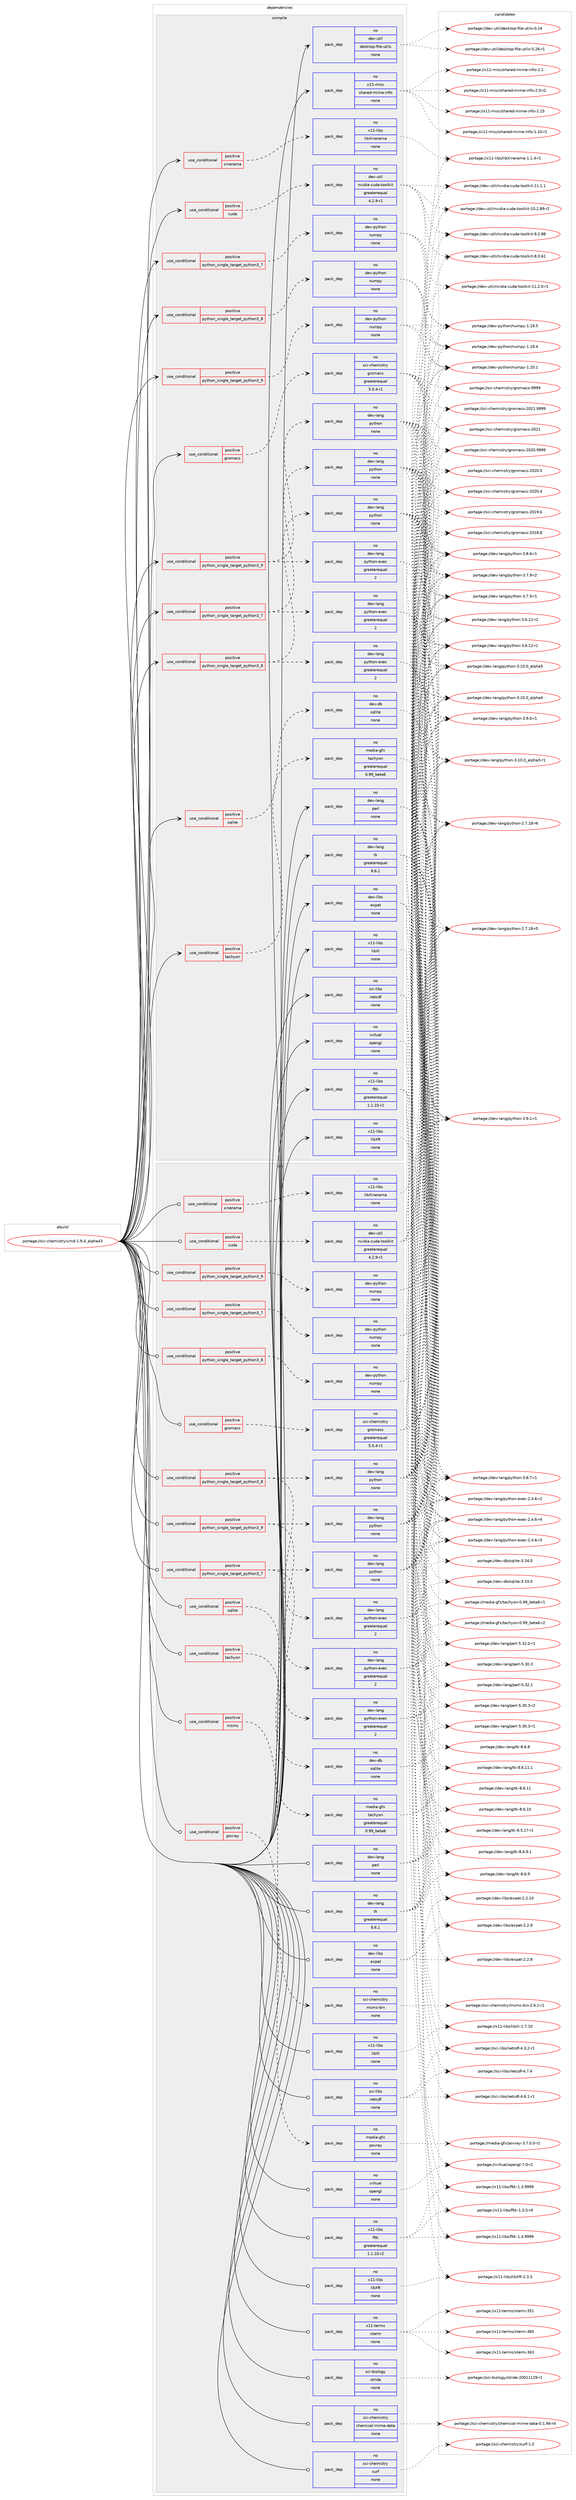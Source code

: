 digraph prolog {

# *************
# Graph options
# *************

newrank=true;
concentrate=true;
compound=true;
graph [rankdir=LR,fontname=Helvetica,fontsize=10,ranksep=1.5];#, ranksep=2.5, nodesep=0.2];
edge  [arrowhead=vee];
node  [fontname=Helvetica,fontsize=10];

# **********
# The ebuild
# **********

subgraph cluster_leftcol {
color=gray;
rank=same;
label=<<i>ebuild</i>>;
id [label="portage://sci-chemistry/vmd-1.9.4_alpha43", color=red, width=4, href="../sci-chemistry/vmd-1.9.4_alpha43.svg"];
}

# ****************
# The dependencies
# ****************

subgraph cluster_midcol {
color=gray;
label=<<i>dependencies</i>>;
subgraph cluster_compile {
fillcolor="#eeeeee";
style=filled;
label=<<i>compile</i>>;
subgraph cond4474 {
dependency14434 [label=<<TABLE BORDER="0" CELLBORDER="1" CELLSPACING="0" CELLPADDING="4"><TR><TD ROWSPAN="3" CELLPADDING="10">use_conditional</TD></TR><TR><TD>positive</TD></TR><TR><TD>cuda</TD></TR></TABLE>>, shape=none, color=red];
subgraph pack9842 {
dependency14435 [label=<<TABLE BORDER="0" CELLBORDER="1" CELLSPACING="0" CELLPADDING="4" WIDTH="220"><TR><TD ROWSPAN="6" CELLPADDING="30">pack_dep</TD></TR><TR><TD WIDTH="110">no</TD></TR><TR><TD>dev-util</TD></TR><TR><TD>nvidia-cuda-toolkit</TD></TR><TR><TD>greaterequal</TD></TR><TR><TD>4.2.9-r1</TD></TR></TABLE>>, shape=none, color=blue];
}
dependency14434:e -> dependency14435:w [weight=20,style="dashed",arrowhead="vee"];
}
id:e -> dependency14434:w [weight=20,style="solid",arrowhead="vee"];
subgraph cond4475 {
dependency14436 [label=<<TABLE BORDER="0" CELLBORDER="1" CELLSPACING="0" CELLPADDING="4"><TR><TD ROWSPAN="3" CELLPADDING="10">use_conditional</TD></TR><TR><TD>positive</TD></TR><TR><TD>gromacs</TD></TR></TABLE>>, shape=none, color=red];
subgraph pack9843 {
dependency14437 [label=<<TABLE BORDER="0" CELLBORDER="1" CELLSPACING="0" CELLPADDING="4" WIDTH="220"><TR><TD ROWSPAN="6" CELLPADDING="30">pack_dep</TD></TR><TR><TD WIDTH="110">no</TD></TR><TR><TD>sci-chemistry</TD></TR><TR><TD>gromacs</TD></TR><TR><TD>greaterequal</TD></TR><TR><TD>5.0.4-r1</TD></TR></TABLE>>, shape=none, color=blue];
}
dependency14436:e -> dependency14437:w [weight=20,style="dashed",arrowhead="vee"];
}
id:e -> dependency14436:w [weight=20,style="solid",arrowhead="vee"];
subgraph cond4476 {
dependency14438 [label=<<TABLE BORDER="0" CELLBORDER="1" CELLSPACING="0" CELLPADDING="4"><TR><TD ROWSPAN="3" CELLPADDING="10">use_conditional</TD></TR><TR><TD>positive</TD></TR><TR><TD>python_single_target_python3_7</TD></TR></TABLE>>, shape=none, color=red];
subgraph pack9844 {
dependency14439 [label=<<TABLE BORDER="0" CELLBORDER="1" CELLSPACING="0" CELLPADDING="4" WIDTH="220"><TR><TD ROWSPAN="6" CELLPADDING="30">pack_dep</TD></TR><TR><TD WIDTH="110">no</TD></TR><TR><TD>dev-lang</TD></TR><TR><TD>python</TD></TR><TR><TD>none</TD></TR><TR><TD></TD></TR></TABLE>>, shape=none, color=blue];
}
dependency14438:e -> dependency14439:w [weight=20,style="dashed",arrowhead="vee"];
subgraph pack9845 {
dependency14440 [label=<<TABLE BORDER="0" CELLBORDER="1" CELLSPACING="0" CELLPADDING="4" WIDTH="220"><TR><TD ROWSPAN="6" CELLPADDING="30">pack_dep</TD></TR><TR><TD WIDTH="110">no</TD></TR><TR><TD>dev-lang</TD></TR><TR><TD>python-exec</TD></TR><TR><TD>greaterequal</TD></TR><TR><TD>2</TD></TR></TABLE>>, shape=none, color=blue];
}
dependency14438:e -> dependency14440:w [weight=20,style="dashed",arrowhead="vee"];
}
id:e -> dependency14438:w [weight=20,style="solid",arrowhead="vee"];
subgraph cond4477 {
dependency14441 [label=<<TABLE BORDER="0" CELLBORDER="1" CELLSPACING="0" CELLPADDING="4"><TR><TD ROWSPAN="3" CELLPADDING="10">use_conditional</TD></TR><TR><TD>positive</TD></TR><TR><TD>python_single_target_python3_7</TD></TR></TABLE>>, shape=none, color=red];
subgraph pack9846 {
dependency14442 [label=<<TABLE BORDER="0" CELLBORDER="1" CELLSPACING="0" CELLPADDING="4" WIDTH="220"><TR><TD ROWSPAN="6" CELLPADDING="30">pack_dep</TD></TR><TR><TD WIDTH="110">no</TD></TR><TR><TD>dev-python</TD></TR><TR><TD>numpy</TD></TR><TR><TD>none</TD></TR><TR><TD></TD></TR></TABLE>>, shape=none, color=blue];
}
dependency14441:e -> dependency14442:w [weight=20,style="dashed",arrowhead="vee"];
}
id:e -> dependency14441:w [weight=20,style="solid",arrowhead="vee"];
subgraph cond4478 {
dependency14443 [label=<<TABLE BORDER="0" CELLBORDER="1" CELLSPACING="0" CELLPADDING="4"><TR><TD ROWSPAN="3" CELLPADDING="10">use_conditional</TD></TR><TR><TD>positive</TD></TR><TR><TD>python_single_target_python3_8</TD></TR></TABLE>>, shape=none, color=red];
subgraph pack9847 {
dependency14444 [label=<<TABLE BORDER="0" CELLBORDER="1" CELLSPACING="0" CELLPADDING="4" WIDTH="220"><TR><TD ROWSPAN="6" CELLPADDING="30">pack_dep</TD></TR><TR><TD WIDTH="110">no</TD></TR><TR><TD>dev-lang</TD></TR><TR><TD>python</TD></TR><TR><TD>none</TD></TR><TR><TD></TD></TR></TABLE>>, shape=none, color=blue];
}
dependency14443:e -> dependency14444:w [weight=20,style="dashed",arrowhead="vee"];
subgraph pack9848 {
dependency14445 [label=<<TABLE BORDER="0" CELLBORDER="1" CELLSPACING="0" CELLPADDING="4" WIDTH="220"><TR><TD ROWSPAN="6" CELLPADDING="30">pack_dep</TD></TR><TR><TD WIDTH="110">no</TD></TR><TR><TD>dev-lang</TD></TR><TR><TD>python-exec</TD></TR><TR><TD>greaterequal</TD></TR><TR><TD>2</TD></TR></TABLE>>, shape=none, color=blue];
}
dependency14443:e -> dependency14445:w [weight=20,style="dashed",arrowhead="vee"];
}
id:e -> dependency14443:w [weight=20,style="solid",arrowhead="vee"];
subgraph cond4479 {
dependency14446 [label=<<TABLE BORDER="0" CELLBORDER="1" CELLSPACING="0" CELLPADDING="4"><TR><TD ROWSPAN="3" CELLPADDING="10">use_conditional</TD></TR><TR><TD>positive</TD></TR><TR><TD>python_single_target_python3_8</TD></TR></TABLE>>, shape=none, color=red];
subgraph pack9849 {
dependency14447 [label=<<TABLE BORDER="0" CELLBORDER="1" CELLSPACING="0" CELLPADDING="4" WIDTH="220"><TR><TD ROWSPAN="6" CELLPADDING="30">pack_dep</TD></TR><TR><TD WIDTH="110">no</TD></TR><TR><TD>dev-python</TD></TR><TR><TD>numpy</TD></TR><TR><TD>none</TD></TR><TR><TD></TD></TR></TABLE>>, shape=none, color=blue];
}
dependency14446:e -> dependency14447:w [weight=20,style="dashed",arrowhead="vee"];
}
id:e -> dependency14446:w [weight=20,style="solid",arrowhead="vee"];
subgraph cond4480 {
dependency14448 [label=<<TABLE BORDER="0" CELLBORDER="1" CELLSPACING="0" CELLPADDING="4"><TR><TD ROWSPAN="3" CELLPADDING="10">use_conditional</TD></TR><TR><TD>positive</TD></TR><TR><TD>python_single_target_python3_9</TD></TR></TABLE>>, shape=none, color=red];
subgraph pack9850 {
dependency14449 [label=<<TABLE BORDER="0" CELLBORDER="1" CELLSPACING="0" CELLPADDING="4" WIDTH="220"><TR><TD ROWSPAN="6" CELLPADDING="30">pack_dep</TD></TR><TR><TD WIDTH="110">no</TD></TR><TR><TD>dev-lang</TD></TR><TR><TD>python</TD></TR><TR><TD>none</TD></TR><TR><TD></TD></TR></TABLE>>, shape=none, color=blue];
}
dependency14448:e -> dependency14449:w [weight=20,style="dashed",arrowhead="vee"];
subgraph pack9851 {
dependency14450 [label=<<TABLE BORDER="0" CELLBORDER="1" CELLSPACING="0" CELLPADDING="4" WIDTH="220"><TR><TD ROWSPAN="6" CELLPADDING="30">pack_dep</TD></TR><TR><TD WIDTH="110">no</TD></TR><TR><TD>dev-lang</TD></TR><TR><TD>python-exec</TD></TR><TR><TD>greaterequal</TD></TR><TR><TD>2</TD></TR></TABLE>>, shape=none, color=blue];
}
dependency14448:e -> dependency14450:w [weight=20,style="dashed",arrowhead="vee"];
}
id:e -> dependency14448:w [weight=20,style="solid",arrowhead="vee"];
subgraph cond4481 {
dependency14451 [label=<<TABLE BORDER="0" CELLBORDER="1" CELLSPACING="0" CELLPADDING="4"><TR><TD ROWSPAN="3" CELLPADDING="10">use_conditional</TD></TR><TR><TD>positive</TD></TR><TR><TD>python_single_target_python3_9</TD></TR></TABLE>>, shape=none, color=red];
subgraph pack9852 {
dependency14452 [label=<<TABLE BORDER="0" CELLBORDER="1" CELLSPACING="0" CELLPADDING="4" WIDTH="220"><TR><TD ROWSPAN="6" CELLPADDING="30">pack_dep</TD></TR><TR><TD WIDTH="110">no</TD></TR><TR><TD>dev-python</TD></TR><TR><TD>numpy</TD></TR><TR><TD>none</TD></TR><TR><TD></TD></TR></TABLE>>, shape=none, color=blue];
}
dependency14451:e -> dependency14452:w [weight=20,style="dashed",arrowhead="vee"];
}
id:e -> dependency14451:w [weight=20,style="solid",arrowhead="vee"];
subgraph cond4482 {
dependency14453 [label=<<TABLE BORDER="0" CELLBORDER="1" CELLSPACING="0" CELLPADDING="4"><TR><TD ROWSPAN="3" CELLPADDING="10">use_conditional</TD></TR><TR><TD>positive</TD></TR><TR><TD>sqlite</TD></TR></TABLE>>, shape=none, color=red];
subgraph pack9853 {
dependency14454 [label=<<TABLE BORDER="0" CELLBORDER="1" CELLSPACING="0" CELLPADDING="4" WIDTH="220"><TR><TD ROWSPAN="6" CELLPADDING="30">pack_dep</TD></TR><TR><TD WIDTH="110">no</TD></TR><TR><TD>dev-db</TD></TR><TR><TD>sqlite</TD></TR><TR><TD>none</TD></TR><TR><TD></TD></TR></TABLE>>, shape=none, color=blue];
}
dependency14453:e -> dependency14454:w [weight=20,style="dashed",arrowhead="vee"];
}
id:e -> dependency14453:w [weight=20,style="solid",arrowhead="vee"];
subgraph cond4483 {
dependency14455 [label=<<TABLE BORDER="0" CELLBORDER="1" CELLSPACING="0" CELLPADDING="4"><TR><TD ROWSPAN="3" CELLPADDING="10">use_conditional</TD></TR><TR><TD>positive</TD></TR><TR><TD>tachyon</TD></TR></TABLE>>, shape=none, color=red];
subgraph pack9854 {
dependency14456 [label=<<TABLE BORDER="0" CELLBORDER="1" CELLSPACING="0" CELLPADDING="4" WIDTH="220"><TR><TD ROWSPAN="6" CELLPADDING="30">pack_dep</TD></TR><TR><TD WIDTH="110">no</TD></TR><TR><TD>media-gfx</TD></TR><TR><TD>tachyon</TD></TR><TR><TD>greaterequal</TD></TR><TR><TD>0.99_beta6</TD></TR></TABLE>>, shape=none, color=blue];
}
dependency14455:e -> dependency14456:w [weight=20,style="dashed",arrowhead="vee"];
}
id:e -> dependency14455:w [weight=20,style="solid",arrowhead="vee"];
subgraph cond4484 {
dependency14457 [label=<<TABLE BORDER="0" CELLBORDER="1" CELLSPACING="0" CELLPADDING="4"><TR><TD ROWSPAN="3" CELLPADDING="10">use_conditional</TD></TR><TR><TD>positive</TD></TR><TR><TD>xinerama</TD></TR></TABLE>>, shape=none, color=red];
subgraph pack9855 {
dependency14458 [label=<<TABLE BORDER="0" CELLBORDER="1" CELLSPACING="0" CELLPADDING="4" WIDTH="220"><TR><TD ROWSPAN="6" CELLPADDING="30">pack_dep</TD></TR><TR><TD WIDTH="110">no</TD></TR><TR><TD>x11-libs</TD></TR><TR><TD>libXinerama</TD></TR><TR><TD>none</TD></TR><TR><TD></TD></TR></TABLE>>, shape=none, color=blue];
}
dependency14457:e -> dependency14458:w [weight=20,style="dashed",arrowhead="vee"];
}
id:e -> dependency14457:w [weight=20,style="solid",arrowhead="vee"];
subgraph pack9856 {
dependency14459 [label=<<TABLE BORDER="0" CELLBORDER="1" CELLSPACING="0" CELLPADDING="4" WIDTH="220"><TR><TD ROWSPAN="6" CELLPADDING="30">pack_dep</TD></TR><TR><TD WIDTH="110">no</TD></TR><TR><TD>dev-lang</TD></TR><TR><TD>perl</TD></TR><TR><TD>none</TD></TR><TR><TD></TD></TR></TABLE>>, shape=none, color=blue];
}
id:e -> dependency14459:w [weight=20,style="solid",arrowhead="vee"];
subgraph pack9857 {
dependency14460 [label=<<TABLE BORDER="0" CELLBORDER="1" CELLSPACING="0" CELLPADDING="4" WIDTH="220"><TR><TD ROWSPAN="6" CELLPADDING="30">pack_dep</TD></TR><TR><TD WIDTH="110">no</TD></TR><TR><TD>dev-lang</TD></TR><TR><TD>tk</TD></TR><TR><TD>greaterequal</TD></TR><TR><TD>8.6.1</TD></TR></TABLE>>, shape=none, color=blue];
}
id:e -> dependency14460:w [weight=20,style="solid",arrowhead="vee"];
subgraph pack9858 {
dependency14461 [label=<<TABLE BORDER="0" CELLBORDER="1" CELLSPACING="0" CELLPADDING="4" WIDTH="220"><TR><TD ROWSPAN="6" CELLPADDING="30">pack_dep</TD></TR><TR><TD WIDTH="110">no</TD></TR><TR><TD>dev-libs</TD></TR><TR><TD>expat</TD></TR><TR><TD>none</TD></TR><TR><TD></TD></TR></TABLE>>, shape=none, color=blue];
}
id:e -> dependency14461:w [weight=20,style="solid",arrowhead="vee"];
subgraph pack9859 {
dependency14462 [label=<<TABLE BORDER="0" CELLBORDER="1" CELLSPACING="0" CELLPADDING="4" WIDTH="220"><TR><TD ROWSPAN="6" CELLPADDING="30">pack_dep</TD></TR><TR><TD WIDTH="110">no</TD></TR><TR><TD>dev-util</TD></TR><TR><TD>desktop-file-utils</TD></TR><TR><TD>none</TD></TR><TR><TD></TD></TR></TABLE>>, shape=none, color=blue];
}
id:e -> dependency14462:w [weight=20,style="solid",arrowhead="vee"];
subgraph pack9860 {
dependency14463 [label=<<TABLE BORDER="0" CELLBORDER="1" CELLSPACING="0" CELLPADDING="4" WIDTH="220"><TR><TD ROWSPAN="6" CELLPADDING="30">pack_dep</TD></TR><TR><TD WIDTH="110">no</TD></TR><TR><TD>sci-libs</TD></TR><TR><TD>netcdf</TD></TR><TR><TD>none</TD></TR><TR><TD></TD></TR></TABLE>>, shape=none, color=blue];
}
id:e -> dependency14463:w [weight=20,style="solid",arrowhead="vee"];
subgraph pack9861 {
dependency14464 [label=<<TABLE BORDER="0" CELLBORDER="1" CELLSPACING="0" CELLPADDING="4" WIDTH="220"><TR><TD ROWSPAN="6" CELLPADDING="30">pack_dep</TD></TR><TR><TD WIDTH="110">no</TD></TR><TR><TD>virtual</TD></TR><TR><TD>opengl</TD></TR><TR><TD>none</TD></TR><TR><TD></TD></TR></TABLE>>, shape=none, color=blue];
}
id:e -> dependency14464:w [weight=20,style="solid",arrowhead="vee"];
subgraph pack9862 {
dependency14465 [label=<<TABLE BORDER="0" CELLBORDER="1" CELLSPACING="0" CELLPADDING="4" WIDTH="220"><TR><TD ROWSPAN="6" CELLPADDING="30">pack_dep</TD></TR><TR><TD WIDTH="110">no</TD></TR><TR><TD>x11-libs</TD></TR><TR><TD>fltk</TD></TR><TR><TD>greaterequal</TD></TR><TR><TD>1.1.10-r2</TD></TR></TABLE>>, shape=none, color=blue];
}
id:e -> dependency14465:w [weight=20,style="solid",arrowhead="vee"];
subgraph pack9863 {
dependency14466 [label=<<TABLE BORDER="0" CELLBORDER="1" CELLSPACING="0" CELLPADDING="4" WIDTH="220"><TR><TD ROWSPAN="6" CELLPADDING="30">pack_dep</TD></TR><TR><TD WIDTH="110">no</TD></TR><TR><TD>x11-libs</TD></TR><TR><TD>libXft</TD></TR><TR><TD>none</TD></TR><TR><TD></TD></TR></TABLE>>, shape=none, color=blue];
}
id:e -> dependency14466:w [weight=20,style="solid",arrowhead="vee"];
subgraph pack9864 {
dependency14467 [label=<<TABLE BORDER="0" CELLBORDER="1" CELLSPACING="0" CELLPADDING="4" WIDTH="220"><TR><TD ROWSPAN="6" CELLPADDING="30">pack_dep</TD></TR><TR><TD WIDTH="110">no</TD></TR><TR><TD>x11-libs</TD></TR><TR><TD>libXi</TD></TR><TR><TD>none</TD></TR><TR><TD></TD></TR></TABLE>>, shape=none, color=blue];
}
id:e -> dependency14467:w [weight=20,style="solid",arrowhead="vee"];
subgraph pack9865 {
dependency14468 [label=<<TABLE BORDER="0" CELLBORDER="1" CELLSPACING="0" CELLPADDING="4" WIDTH="220"><TR><TD ROWSPAN="6" CELLPADDING="30">pack_dep</TD></TR><TR><TD WIDTH="110">no</TD></TR><TR><TD>x11-misc</TD></TR><TR><TD>shared-mime-info</TD></TR><TR><TD>none</TD></TR><TR><TD></TD></TR></TABLE>>, shape=none, color=blue];
}
id:e -> dependency14468:w [weight=20,style="solid",arrowhead="vee"];
}
subgraph cluster_compileandrun {
fillcolor="#eeeeee";
style=filled;
label=<<i>compile and run</i>>;
}
subgraph cluster_run {
fillcolor="#eeeeee";
style=filled;
label=<<i>run</i>>;
subgraph cond4485 {
dependency14469 [label=<<TABLE BORDER="0" CELLBORDER="1" CELLSPACING="0" CELLPADDING="4"><TR><TD ROWSPAN="3" CELLPADDING="10">use_conditional</TD></TR><TR><TD>positive</TD></TR><TR><TD>cuda</TD></TR></TABLE>>, shape=none, color=red];
subgraph pack9866 {
dependency14470 [label=<<TABLE BORDER="0" CELLBORDER="1" CELLSPACING="0" CELLPADDING="4" WIDTH="220"><TR><TD ROWSPAN="6" CELLPADDING="30">pack_dep</TD></TR><TR><TD WIDTH="110">no</TD></TR><TR><TD>dev-util</TD></TR><TR><TD>nvidia-cuda-toolkit</TD></TR><TR><TD>greaterequal</TD></TR><TR><TD>4.2.9-r1</TD></TR></TABLE>>, shape=none, color=blue];
}
dependency14469:e -> dependency14470:w [weight=20,style="dashed",arrowhead="vee"];
}
id:e -> dependency14469:w [weight=20,style="solid",arrowhead="odot"];
subgraph cond4486 {
dependency14471 [label=<<TABLE BORDER="0" CELLBORDER="1" CELLSPACING="0" CELLPADDING="4"><TR><TD ROWSPAN="3" CELLPADDING="10">use_conditional</TD></TR><TR><TD>positive</TD></TR><TR><TD>gromacs</TD></TR></TABLE>>, shape=none, color=red];
subgraph pack9867 {
dependency14472 [label=<<TABLE BORDER="0" CELLBORDER="1" CELLSPACING="0" CELLPADDING="4" WIDTH="220"><TR><TD ROWSPAN="6" CELLPADDING="30">pack_dep</TD></TR><TR><TD WIDTH="110">no</TD></TR><TR><TD>sci-chemistry</TD></TR><TR><TD>gromacs</TD></TR><TR><TD>greaterequal</TD></TR><TR><TD>5.0.4-r1</TD></TR></TABLE>>, shape=none, color=blue];
}
dependency14471:e -> dependency14472:w [weight=20,style="dashed",arrowhead="vee"];
}
id:e -> dependency14471:w [weight=20,style="solid",arrowhead="odot"];
subgraph cond4487 {
dependency14473 [label=<<TABLE BORDER="0" CELLBORDER="1" CELLSPACING="0" CELLPADDING="4"><TR><TD ROWSPAN="3" CELLPADDING="10">use_conditional</TD></TR><TR><TD>positive</TD></TR><TR><TD>msms</TD></TR></TABLE>>, shape=none, color=red];
subgraph pack9868 {
dependency14474 [label=<<TABLE BORDER="0" CELLBORDER="1" CELLSPACING="0" CELLPADDING="4" WIDTH="220"><TR><TD ROWSPAN="6" CELLPADDING="30">pack_dep</TD></TR><TR><TD WIDTH="110">no</TD></TR><TR><TD>sci-chemistry</TD></TR><TR><TD>msms-bin</TD></TR><TR><TD>none</TD></TR><TR><TD></TD></TR></TABLE>>, shape=none, color=blue];
}
dependency14473:e -> dependency14474:w [weight=20,style="dashed",arrowhead="vee"];
}
id:e -> dependency14473:w [weight=20,style="solid",arrowhead="odot"];
subgraph cond4488 {
dependency14475 [label=<<TABLE BORDER="0" CELLBORDER="1" CELLSPACING="0" CELLPADDING="4"><TR><TD ROWSPAN="3" CELLPADDING="10">use_conditional</TD></TR><TR><TD>positive</TD></TR><TR><TD>povray</TD></TR></TABLE>>, shape=none, color=red];
subgraph pack9869 {
dependency14476 [label=<<TABLE BORDER="0" CELLBORDER="1" CELLSPACING="0" CELLPADDING="4" WIDTH="220"><TR><TD ROWSPAN="6" CELLPADDING="30">pack_dep</TD></TR><TR><TD WIDTH="110">no</TD></TR><TR><TD>media-gfx</TD></TR><TR><TD>povray</TD></TR><TR><TD>none</TD></TR><TR><TD></TD></TR></TABLE>>, shape=none, color=blue];
}
dependency14475:e -> dependency14476:w [weight=20,style="dashed",arrowhead="vee"];
}
id:e -> dependency14475:w [weight=20,style="solid",arrowhead="odot"];
subgraph cond4489 {
dependency14477 [label=<<TABLE BORDER="0" CELLBORDER="1" CELLSPACING="0" CELLPADDING="4"><TR><TD ROWSPAN="3" CELLPADDING="10">use_conditional</TD></TR><TR><TD>positive</TD></TR><TR><TD>python_single_target_python3_7</TD></TR></TABLE>>, shape=none, color=red];
subgraph pack9870 {
dependency14478 [label=<<TABLE BORDER="0" CELLBORDER="1" CELLSPACING="0" CELLPADDING="4" WIDTH="220"><TR><TD ROWSPAN="6" CELLPADDING="30">pack_dep</TD></TR><TR><TD WIDTH="110">no</TD></TR><TR><TD>dev-lang</TD></TR><TR><TD>python</TD></TR><TR><TD>none</TD></TR><TR><TD></TD></TR></TABLE>>, shape=none, color=blue];
}
dependency14477:e -> dependency14478:w [weight=20,style="dashed",arrowhead="vee"];
subgraph pack9871 {
dependency14479 [label=<<TABLE BORDER="0" CELLBORDER="1" CELLSPACING="0" CELLPADDING="4" WIDTH="220"><TR><TD ROWSPAN="6" CELLPADDING="30">pack_dep</TD></TR><TR><TD WIDTH="110">no</TD></TR><TR><TD>dev-lang</TD></TR><TR><TD>python-exec</TD></TR><TR><TD>greaterequal</TD></TR><TR><TD>2</TD></TR></TABLE>>, shape=none, color=blue];
}
dependency14477:e -> dependency14479:w [weight=20,style="dashed",arrowhead="vee"];
}
id:e -> dependency14477:w [weight=20,style="solid",arrowhead="odot"];
subgraph cond4490 {
dependency14480 [label=<<TABLE BORDER="0" CELLBORDER="1" CELLSPACING="0" CELLPADDING="4"><TR><TD ROWSPAN="3" CELLPADDING="10">use_conditional</TD></TR><TR><TD>positive</TD></TR><TR><TD>python_single_target_python3_7</TD></TR></TABLE>>, shape=none, color=red];
subgraph pack9872 {
dependency14481 [label=<<TABLE BORDER="0" CELLBORDER="1" CELLSPACING="0" CELLPADDING="4" WIDTH="220"><TR><TD ROWSPAN="6" CELLPADDING="30">pack_dep</TD></TR><TR><TD WIDTH="110">no</TD></TR><TR><TD>dev-python</TD></TR><TR><TD>numpy</TD></TR><TR><TD>none</TD></TR><TR><TD></TD></TR></TABLE>>, shape=none, color=blue];
}
dependency14480:e -> dependency14481:w [weight=20,style="dashed",arrowhead="vee"];
}
id:e -> dependency14480:w [weight=20,style="solid",arrowhead="odot"];
subgraph cond4491 {
dependency14482 [label=<<TABLE BORDER="0" CELLBORDER="1" CELLSPACING="0" CELLPADDING="4"><TR><TD ROWSPAN="3" CELLPADDING="10">use_conditional</TD></TR><TR><TD>positive</TD></TR><TR><TD>python_single_target_python3_8</TD></TR></TABLE>>, shape=none, color=red];
subgraph pack9873 {
dependency14483 [label=<<TABLE BORDER="0" CELLBORDER="1" CELLSPACING="0" CELLPADDING="4" WIDTH="220"><TR><TD ROWSPAN="6" CELLPADDING="30">pack_dep</TD></TR><TR><TD WIDTH="110">no</TD></TR><TR><TD>dev-lang</TD></TR><TR><TD>python</TD></TR><TR><TD>none</TD></TR><TR><TD></TD></TR></TABLE>>, shape=none, color=blue];
}
dependency14482:e -> dependency14483:w [weight=20,style="dashed",arrowhead="vee"];
subgraph pack9874 {
dependency14484 [label=<<TABLE BORDER="0" CELLBORDER="1" CELLSPACING="0" CELLPADDING="4" WIDTH="220"><TR><TD ROWSPAN="6" CELLPADDING="30">pack_dep</TD></TR><TR><TD WIDTH="110">no</TD></TR><TR><TD>dev-lang</TD></TR><TR><TD>python-exec</TD></TR><TR><TD>greaterequal</TD></TR><TR><TD>2</TD></TR></TABLE>>, shape=none, color=blue];
}
dependency14482:e -> dependency14484:w [weight=20,style="dashed",arrowhead="vee"];
}
id:e -> dependency14482:w [weight=20,style="solid",arrowhead="odot"];
subgraph cond4492 {
dependency14485 [label=<<TABLE BORDER="0" CELLBORDER="1" CELLSPACING="0" CELLPADDING="4"><TR><TD ROWSPAN="3" CELLPADDING="10">use_conditional</TD></TR><TR><TD>positive</TD></TR><TR><TD>python_single_target_python3_8</TD></TR></TABLE>>, shape=none, color=red];
subgraph pack9875 {
dependency14486 [label=<<TABLE BORDER="0" CELLBORDER="1" CELLSPACING="0" CELLPADDING="4" WIDTH="220"><TR><TD ROWSPAN="6" CELLPADDING="30">pack_dep</TD></TR><TR><TD WIDTH="110">no</TD></TR><TR><TD>dev-python</TD></TR><TR><TD>numpy</TD></TR><TR><TD>none</TD></TR><TR><TD></TD></TR></TABLE>>, shape=none, color=blue];
}
dependency14485:e -> dependency14486:w [weight=20,style="dashed",arrowhead="vee"];
}
id:e -> dependency14485:w [weight=20,style="solid",arrowhead="odot"];
subgraph cond4493 {
dependency14487 [label=<<TABLE BORDER="0" CELLBORDER="1" CELLSPACING="0" CELLPADDING="4"><TR><TD ROWSPAN="3" CELLPADDING="10">use_conditional</TD></TR><TR><TD>positive</TD></TR><TR><TD>python_single_target_python3_9</TD></TR></TABLE>>, shape=none, color=red];
subgraph pack9876 {
dependency14488 [label=<<TABLE BORDER="0" CELLBORDER="1" CELLSPACING="0" CELLPADDING="4" WIDTH="220"><TR><TD ROWSPAN="6" CELLPADDING="30">pack_dep</TD></TR><TR><TD WIDTH="110">no</TD></TR><TR><TD>dev-lang</TD></TR><TR><TD>python</TD></TR><TR><TD>none</TD></TR><TR><TD></TD></TR></TABLE>>, shape=none, color=blue];
}
dependency14487:e -> dependency14488:w [weight=20,style="dashed",arrowhead="vee"];
subgraph pack9877 {
dependency14489 [label=<<TABLE BORDER="0" CELLBORDER="1" CELLSPACING="0" CELLPADDING="4" WIDTH="220"><TR><TD ROWSPAN="6" CELLPADDING="30">pack_dep</TD></TR><TR><TD WIDTH="110">no</TD></TR><TR><TD>dev-lang</TD></TR><TR><TD>python-exec</TD></TR><TR><TD>greaterequal</TD></TR><TR><TD>2</TD></TR></TABLE>>, shape=none, color=blue];
}
dependency14487:e -> dependency14489:w [weight=20,style="dashed",arrowhead="vee"];
}
id:e -> dependency14487:w [weight=20,style="solid",arrowhead="odot"];
subgraph cond4494 {
dependency14490 [label=<<TABLE BORDER="0" CELLBORDER="1" CELLSPACING="0" CELLPADDING="4"><TR><TD ROWSPAN="3" CELLPADDING="10">use_conditional</TD></TR><TR><TD>positive</TD></TR><TR><TD>python_single_target_python3_9</TD></TR></TABLE>>, shape=none, color=red];
subgraph pack9878 {
dependency14491 [label=<<TABLE BORDER="0" CELLBORDER="1" CELLSPACING="0" CELLPADDING="4" WIDTH="220"><TR><TD ROWSPAN="6" CELLPADDING="30">pack_dep</TD></TR><TR><TD WIDTH="110">no</TD></TR><TR><TD>dev-python</TD></TR><TR><TD>numpy</TD></TR><TR><TD>none</TD></TR><TR><TD></TD></TR></TABLE>>, shape=none, color=blue];
}
dependency14490:e -> dependency14491:w [weight=20,style="dashed",arrowhead="vee"];
}
id:e -> dependency14490:w [weight=20,style="solid",arrowhead="odot"];
subgraph cond4495 {
dependency14492 [label=<<TABLE BORDER="0" CELLBORDER="1" CELLSPACING="0" CELLPADDING="4"><TR><TD ROWSPAN="3" CELLPADDING="10">use_conditional</TD></TR><TR><TD>positive</TD></TR><TR><TD>sqlite</TD></TR></TABLE>>, shape=none, color=red];
subgraph pack9879 {
dependency14493 [label=<<TABLE BORDER="0" CELLBORDER="1" CELLSPACING="0" CELLPADDING="4" WIDTH="220"><TR><TD ROWSPAN="6" CELLPADDING="30">pack_dep</TD></TR><TR><TD WIDTH="110">no</TD></TR><TR><TD>dev-db</TD></TR><TR><TD>sqlite</TD></TR><TR><TD>none</TD></TR><TR><TD></TD></TR></TABLE>>, shape=none, color=blue];
}
dependency14492:e -> dependency14493:w [weight=20,style="dashed",arrowhead="vee"];
}
id:e -> dependency14492:w [weight=20,style="solid",arrowhead="odot"];
subgraph cond4496 {
dependency14494 [label=<<TABLE BORDER="0" CELLBORDER="1" CELLSPACING="0" CELLPADDING="4"><TR><TD ROWSPAN="3" CELLPADDING="10">use_conditional</TD></TR><TR><TD>positive</TD></TR><TR><TD>tachyon</TD></TR></TABLE>>, shape=none, color=red];
subgraph pack9880 {
dependency14495 [label=<<TABLE BORDER="0" CELLBORDER="1" CELLSPACING="0" CELLPADDING="4" WIDTH="220"><TR><TD ROWSPAN="6" CELLPADDING="30">pack_dep</TD></TR><TR><TD WIDTH="110">no</TD></TR><TR><TD>media-gfx</TD></TR><TR><TD>tachyon</TD></TR><TR><TD>greaterequal</TD></TR><TR><TD>0.99_beta6</TD></TR></TABLE>>, shape=none, color=blue];
}
dependency14494:e -> dependency14495:w [weight=20,style="dashed",arrowhead="vee"];
}
id:e -> dependency14494:w [weight=20,style="solid",arrowhead="odot"];
subgraph cond4497 {
dependency14496 [label=<<TABLE BORDER="0" CELLBORDER="1" CELLSPACING="0" CELLPADDING="4"><TR><TD ROWSPAN="3" CELLPADDING="10">use_conditional</TD></TR><TR><TD>positive</TD></TR><TR><TD>xinerama</TD></TR></TABLE>>, shape=none, color=red];
subgraph pack9881 {
dependency14497 [label=<<TABLE BORDER="0" CELLBORDER="1" CELLSPACING="0" CELLPADDING="4" WIDTH="220"><TR><TD ROWSPAN="6" CELLPADDING="30">pack_dep</TD></TR><TR><TD WIDTH="110">no</TD></TR><TR><TD>x11-libs</TD></TR><TR><TD>libXinerama</TD></TR><TR><TD>none</TD></TR><TR><TD></TD></TR></TABLE>>, shape=none, color=blue];
}
dependency14496:e -> dependency14497:w [weight=20,style="dashed",arrowhead="vee"];
}
id:e -> dependency14496:w [weight=20,style="solid",arrowhead="odot"];
subgraph pack9882 {
dependency14498 [label=<<TABLE BORDER="0" CELLBORDER="1" CELLSPACING="0" CELLPADDING="4" WIDTH="220"><TR><TD ROWSPAN="6" CELLPADDING="30">pack_dep</TD></TR><TR><TD WIDTH="110">no</TD></TR><TR><TD>dev-lang</TD></TR><TR><TD>perl</TD></TR><TR><TD>none</TD></TR><TR><TD></TD></TR></TABLE>>, shape=none, color=blue];
}
id:e -> dependency14498:w [weight=20,style="solid",arrowhead="odot"];
subgraph pack9883 {
dependency14499 [label=<<TABLE BORDER="0" CELLBORDER="1" CELLSPACING="0" CELLPADDING="4" WIDTH="220"><TR><TD ROWSPAN="6" CELLPADDING="30">pack_dep</TD></TR><TR><TD WIDTH="110">no</TD></TR><TR><TD>dev-lang</TD></TR><TR><TD>tk</TD></TR><TR><TD>greaterequal</TD></TR><TR><TD>8.6.1</TD></TR></TABLE>>, shape=none, color=blue];
}
id:e -> dependency14499:w [weight=20,style="solid",arrowhead="odot"];
subgraph pack9884 {
dependency14500 [label=<<TABLE BORDER="0" CELLBORDER="1" CELLSPACING="0" CELLPADDING="4" WIDTH="220"><TR><TD ROWSPAN="6" CELLPADDING="30">pack_dep</TD></TR><TR><TD WIDTH="110">no</TD></TR><TR><TD>dev-libs</TD></TR><TR><TD>expat</TD></TR><TR><TD>none</TD></TR><TR><TD></TD></TR></TABLE>>, shape=none, color=blue];
}
id:e -> dependency14500:w [weight=20,style="solid",arrowhead="odot"];
subgraph pack9885 {
dependency14501 [label=<<TABLE BORDER="0" CELLBORDER="1" CELLSPACING="0" CELLPADDING="4" WIDTH="220"><TR><TD ROWSPAN="6" CELLPADDING="30">pack_dep</TD></TR><TR><TD WIDTH="110">no</TD></TR><TR><TD>sci-biology</TD></TR><TR><TD>stride</TD></TR><TR><TD>none</TD></TR><TR><TD></TD></TR></TABLE>>, shape=none, color=blue];
}
id:e -> dependency14501:w [weight=20,style="solid",arrowhead="odot"];
subgraph pack9886 {
dependency14502 [label=<<TABLE BORDER="0" CELLBORDER="1" CELLSPACING="0" CELLPADDING="4" WIDTH="220"><TR><TD ROWSPAN="6" CELLPADDING="30">pack_dep</TD></TR><TR><TD WIDTH="110">no</TD></TR><TR><TD>sci-chemistry</TD></TR><TR><TD>chemical-mime-data</TD></TR><TR><TD>none</TD></TR><TR><TD></TD></TR></TABLE>>, shape=none, color=blue];
}
id:e -> dependency14502:w [weight=20,style="solid",arrowhead="odot"];
subgraph pack9887 {
dependency14503 [label=<<TABLE BORDER="0" CELLBORDER="1" CELLSPACING="0" CELLPADDING="4" WIDTH="220"><TR><TD ROWSPAN="6" CELLPADDING="30">pack_dep</TD></TR><TR><TD WIDTH="110">no</TD></TR><TR><TD>sci-chemistry</TD></TR><TR><TD>surf</TD></TR><TR><TD>none</TD></TR><TR><TD></TD></TR></TABLE>>, shape=none, color=blue];
}
id:e -> dependency14503:w [weight=20,style="solid",arrowhead="odot"];
subgraph pack9888 {
dependency14504 [label=<<TABLE BORDER="0" CELLBORDER="1" CELLSPACING="0" CELLPADDING="4" WIDTH="220"><TR><TD ROWSPAN="6" CELLPADDING="30">pack_dep</TD></TR><TR><TD WIDTH="110">no</TD></TR><TR><TD>sci-libs</TD></TR><TR><TD>netcdf</TD></TR><TR><TD>none</TD></TR><TR><TD></TD></TR></TABLE>>, shape=none, color=blue];
}
id:e -> dependency14504:w [weight=20,style="solid",arrowhead="odot"];
subgraph pack9889 {
dependency14505 [label=<<TABLE BORDER="0" CELLBORDER="1" CELLSPACING="0" CELLPADDING="4" WIDTH="220"><TR><TD ROWSPAN="6" CELLPADDING="30">pack_dep</TD></TR><TR><TD WIDTH="110">no</TD></TR><TR><TD>virtual</TD></TR><TR><TD>opengl</TD></TR><TR><TD>none</TD></TR><TR><TD></TD></TR></TABLE>>, shape=none, color=blue];
}
id:e -> dependency14505:w [weight=20,style="solid",arrowhead="odot"];
subgraph pack9890 {
dependency14506 [label=<<TABLE BORDER="0" CELLBORDER="1" CELLSPACING="0" CELLPADDING="4" WIDTH="220"><TR><TD ROWSPAN="6" CELLPADDING="30">pack_dep</TD></TR><TR><TD WIDTH="110">no</TD></TR><TR><TD>x11-libs</TD></TR><TR><TD>fltk</TD></TR><TR><TD>greaterequal</TD></TR><TR><TD>1.1.10-r2</TD></TR></TABLE>>, shape=none, color=blue];
}
id:e -> dependency14506:w [weight=20,style="solid",arrowhead="odot"];
subgraph pack9891 {
dependency14507 [label=<<TABLE BORDER="0" CELLBORDER="1" CELLSPACING="0" CELLPADDING="4" WIDTH="220"><TR><TD ROWSPAN="6" CELLPADDING="30">pack_dep</TD></TR><TR><TD WIDTH="110">no</TD></TR><TR><TD>x11-libs</TD></TR><TR><TD>libXft</TD></TR><TR><TD>none</TD></TR><TR><TD></TD></TR></TABLE>>, shape=none, color=blue];
}
id:e -> dependency14507:w [weight=20,style="solid",arrowhead="odot"];
subgraph pack9892 {
dependency14508 [label=<<TABLE BORDER="0" CELLBORDER="1" CELLSPACING="0" CELLPADDING="4" WIDTH="220"><TR><TD ROWSPAN="6" CELLPADDING="30">pack_dep</TD></TR><TR><TD WIDTH="110">no</TD></TR><TR><TD>x11-libs</TD></TR><TR><TD>libXi</TD></TR><TR><TD>none</TD></TR><TR><TD></TD></TR></TABLE>>, shape=none, color=blue];
}
id:e -> dependency14508:w [weight=20,style="solid",arrowhead="odot"];
subgraph pack9893 {
dependency14509 [label=<<TABLE BORDER="0" CELLBORDER="1" CELLSPACING="0" CELLPADDING="4" WIDTH="220"><TR><TD ROWSPAN="6" CELLPADDING="30">pack_dep</TD></TR><TR><TD WIDTH="110">no</TD></TR><TR><TD>x11-terms</TD></TR><TR><TD>xterm</TD></TR><TR><TD>none</TD></TR><TR><TD></TD></TR></TABLE>>, shape=none, color=blue];
}
id:e -> dependency14509:w [weight=20,style="solid",arrowhead="odot"];
}
}

# **************
# The candidates
# **************

subgraph cluster_choices {
rank=same;
color=gray;
label=<<i>candidates</i>>;

subgraph choice9842 {
color=black;
nodesep=1;
choice1001011184511711610510847110118105100105974599117100974511611111110810710511645574650465656 [label="portage://dev-util/nvidia-cuda-toolkit-9.2.88", color=red, width=4,href="../dev-util/nvidia-cuda-toolkit-9.2.88.svg"];
choice1001011184511711610510847110118105100105974599117100974511611111110810710511645564648465449 [label="portage://dev-util/nvidia-cuda-toolkit-8.0.61", color=red, width=4,href="../dev-util/nvidia-cuda-toolkit-8.0.61.svg"];
choice10010111845117116105108471101181051001059745991171009745116111111108107105116454949465046484511449 [label="portage://dev-util/nvidia-cuda-toolkit-11.2.0-r1", color=red, width=4,href="../dev-util/nvidia-cuda-toolkit-11.2.0-r1.svg"];
choice1001011184511711610510847110118105100105974599117100974511611111110810710511645494946494649 [label="portage://dev-util/nvidia-cuda-toolkit-11.1.1", color=red, width=4,href="../dev-util/nvidia-cuda-toolkit-11.1.1.svg"];
choice1001011184511711610510847110118105100105974599117100974511611111110810710511645494846504656574511450 [label="portage://dev-util/nvidia-cuda-toolkit-10.2.89-r2", color=red, width=4,href="../dev-util/nvidia-cuda-toolkit-10.2.89-r2.svg"];
dependency14435:e -> choice1001011184511711610510847110118105100105974599117100974511611111110810710511645574650465656:w [style=dotted,weight="100"];
dependency14435:e -> choice1001011184511711610510847110118105100105974599117100974511611111110810710511645564648465449:w [style=dotted,weight="100"];
dependency14435:e -> choice10010111845117116105108471101181051001059745991171009745116111111108107105116454949465046484511449:w [style=dotted,weight="100"];
dependency14435:e -> choice1001011184511711610510847110118105100105974599117100974511611111110810710511645494946494649:w [style=dotted,weight="100"];
dependency14435:e -> choice1001011184511711610510847110118105100105974599117100974511611111110810710511645494846504656574511450:w [style=dotted,weight="100"];
}
subgraph choice9843 {
color=black;
nodesep=1;
choice1159910545991041011091051151161141214710311411110997991154557575757 [label="portage://sci-chemistry/gromacs-9999", color=red, width=4,href="../sci-chemistry/gromacs-9999.svg"];
choice11599105459910410110910511511611412147103114111109979911545504850494657575757 [label="portage://sci-chemistry/gromacs-2021.9999", color=red, width=4,href="../sci-chemistry/gromacs-2021.9999.svg"];
choice1159910545991041011091051151161141214710311411110997991154550485049 [label="portage://sci-chemistry/gromacs-2021", color=red, width=4,href="../sci-chemistry/gromacs-2021.svg"];
choice11599105459910410110910511511611412147103114111109979911545504850484657575757 [label="portage://sci-chemistry/gromacs-2020.9999", color=red, width=4,href="../sci-chemistry/gromacs-2020.9999.svg"];
choice11599105459910410110910511511611412147103114111109979911545504850484653 [label="portage://sci-chemistry/gromacs-2020.5", color=red, width=4,href="../sci-chemistry/gromacs-2020.5.svg"];
choice11599105459910410110910511511611412147103114111109979911545504850484652 [label="portage://sci-chemistry/gromacs-2020.4", color=red, width=4,href="../sci-chemistry/gromacs-2020.4.svg"];
choice11599105459910410110910511511611412147103114111109979911545504849574654 [label="portage://sci-chemistry/gromacs-2019.6", color=red, width=4,href="../sci-chemistry/gromacs-2019.6.svg"];
choice11599105459910410110910511511611412147103114111109979911545504849564656 [label="portage://sci-chemistry/gromacs-2018.8", color=red, width=4,href="../sci-chemistry/gromacs-2018.8.svg"];
dependency14437:e -> choice1159910545991041011091051151161141214710311411110997991154557575757:w [style=dotted,weight="100"];
dependency14437:e -> choice11599105459910410110910511511611412147103114111109979911545504850494657575757:w [style=dotted,weight="100"];
dependency14437:e -> choice1159910545991041011091051151161141214710311411110997991154550485049:w [style=dotted,weight="100"];
dependency14437:e -> choice11599105459910410110910511511611412147103114111109979911545504850484657575757:w [style=dotted,weight="100"];
dependency14437:e -> choice11599105459910410110910511511611412147103114111109979911545504850484653:w [style=dotted,weight="100"];
dependency14437:e -> choice11599105459910410110910511511611412147103114111109979911545504850484652:w [style=dotted,weight="100"];
dependency14437:e -> choice11599105459910410110910511511611412147103114111109979911545504849574654:w [style=dotted,weight="100"];
dependency14437:e -> choice11599105459910410110910511511611412147103114111109979911545504849564656:w [style=dotted,weight="100"];
}
subgraph choice9844 {
color=black;
nodesep=1;
choice1001011184510897110103471121211161041111104551465746494511449 [label="portage://dev-lang/python-3.9.1-r1", color=red, width=4,href="../dev-lang/python-3.9.1-r1.svg"];
choice1001011184510897110103471121211161041111104551465746484511449 [label="portage://dev-lang/python-3.9.0-r1", color=red, width=4,href="../dev-lang/python-3.9.0-r1.svg"];
choice1001011184510897110103471121211161041111104551465646554511449 [label="portage://dev-lang/python-3.8.7-r1", color=red, width=4,href="../dev-lang/python-3.8.7-r1.svg"];
choice1001011184510897110103471121211161041111104551465646544511449 [label="portage://dev-lang/python-3.8.6-r1", color=red, width=4,href="../dev-lang/python-3.8.6-r1.svg"];
choice1001011184510897110103471121211161041111104551465546574511450 [label="portage://dev-lang/python-3.7.9-r2", color=red, width=4,href="../dev-lang/python-3.7.9-r2.svg"];
choice1001011184510897110103471121211161041111104551465546574511449 [label="portage://dev-lang/python-3.7.9-r1", color=red, width=4,href="../dev-lang/python-3.7.9-r1.svg"];
choice100101118451089711010347112121116104111110455146544649504511450 [label="portage://dev-lang/python-3.6.12-r2", color=red, width=4,href="../dev-lang/python-3.6.12-r2.svg"];
choice100101118451089711010347112121116104111110455146544649504511449 [label="portage://dev-lang/python-3.6.12-r1", color=red, width=4,href="../dev-lang/python-3.6.12-r1.svg"];
choice1001011184510897110103471121211161041111104551464948464895971081121049753 [label="portage://dev-lang/python-3.10.0_alpha5", color=red, width=4,href="../dev-lang/python-3.10.0_alpha5.svg"];
choice1001011184510897110103471121211161041111104551464948464895971081121049752 [label="portage://dev-lang/python-3.10.0_alpha4", color=red, width=4,href="../dev-lang/python-3.10.0_alpha4.svg"];
choice10010111845108971101034711212111610411111045514649484648959710811210497514511449 [label="portage://dev-lang/python-3.10.0_alpha3-r1", color=red, width=4,href="../dev-lang/python-3.10.0_alpha3-r1.svg"];
choice100101118451089711010347112121116104111110455046554649564511454 [label="portage://dev-lang/python-2.7.18-r6", color=red, width=4,href="../dev-lang/python-2.7.18-r6.svg"];
choice100101118451089711010347112121116104111110455046554649564511453 [label="portage://dev-lang/python-2.7.18-r5", color=red, width=4,href="../dev-lang/python-2.7.18-r5.svg"];
dependency14439:e -> choice1001011184510897110103471121211161041111104551465746494511449:w [style=dotted,weight="100"];
dependency14439:e -> choice1001011184510897110103471121211161041111104551465746484511449:w [style=dotted,weight="100"];
dependency14439:e -> choice1001011184510897110103471121211161041111104551465646554511449:w [style=dotted,weight="100"];
dependency14439:e -> choice1001011184510897110103471121211161041111104551465646544511449:w [style=dotted,weight="100"];
dependency14439:e -> choice1001011184510897110103471121211161041111104551465546574511450:w [style=dotted,weight="100"];
dependency14439:e -> choice1001011184510897110103471121211161041111104551465546574511449:w [style=dotted,weight="100"];
dependency14439:e -> choice100101118451089711010347112121116104111110455146544649504511450:w [style=dotted,weight="100"];
dependency14439:e -> choice100101118451089711010347112121116104111110455146544649504511449:w [style=dotted,weight="100"];
dependency14439:e -> choice1001011184510897110103471121211161041111104551464948464895971081121049753:w [style=dotted,weight="100"];
dependency14439:e -> choice1001011184510897110103471121211161041111104551464948464895971081121049752:w [style=dotted,weight="100"];
dependency14439:e -> choice10010111845108971101034711212111610411111045514649484648959710811210497514511449:w [style=dotted,weight="100"];
dependency14439:e -> choice100101118451089711010347112121116104111110455046554649564511454:w [style=dotted,weight="100"];
dependency14439:e -> choice100101118451089711010347112121116104111110455046554649564511453:w [style=dotted,weight="100"];
}
subgraph choice9845 {
color=black;
nodesep=1;
choice10010111845108971101034711212111610411111045101120101994550465246544511452 [label="portage://dev-lang/python-exec-2.4.6-r4", color=red, width=4,href="../dev-lang/python-exec-2.4.6-r4.svg"];
choice10010111845108971101034711212111610411111045101120101994550465246544511451 [label="portage://dev-lang/python-exec-2.4.6-r3", color=red, width=4,href="../dev-lang/python-exec-2.4.6-r3.svg"];
choice10010111845108971101034711212111610411111045101120101994550465246544511450 [label="portage://dev-lang/python-exec-2.4.6-r2", color=red, width=4,href="../dev-lang/python-exec-2.4.6-r2.svg"];
dependency14440:e -> choice10010111845108971101034711212111610411111045101120101994550465246544511452:w [style=dotted,weight="100"];
dependency14440:e -> choice10010111845108971101034711212111610411111045101120101994550465246544511451:w [style=dotted,weight="100"];
dependency14440:e -> choice10010111845108971101034711212111610411111045101120101994550465246544511450:w [style=dotted,weight="100"];
}
subgraph choice9846 {
color=black;
nodesep=1;
choice100101118451121211161041111104711011710911212145494650484649 [label="portage://dev-python/numpy-1.20.1", color=red, width=4,href="../dev-python/numpy-1.20.1.svg"];
choice100101118451121211161041111104711011710911212145494649574653 [label="portage://dev-python/numpy-1.19.5", color=red, width=4,href="../dev-python/numpy-1.19.5.svg"];
choice100101118451121211161041111104711011710911212145494649574652 [label="portage://dev-python/numpy-1.19.4", color=red, width=4,href="../dev-python/numpy-1.19.4.svg"];
dependency14442:e -> choice100101118451121211161041111104711011710911212145494650484649:w [style=dotted,weight="100"];
dependency14442:e -> choice100101118451121211161041111104711011710911212145494649574653:w [style=dotted,weight="100"];
dependency14442:e -> choice100101118451121211161041111104711011710911212145494649574652:w [style=dotted,weight="100"];
}
subgraph choice9847 {
color=black;
nodesep=1;
choice1001011184510897110103471121211161041111104551465746494511449 [label="portage://dev-lang/python-3.9.1-r1", color=red, width=4,href="../dev-lang/python-3.9.1-r1.svg"];
choice1001011184510897110103471121211161041111104551465746484511449 [label="portage://dev-lang/python-3.9.0-r1", color=red, width=4,href="../dev-lang/python-3.9.0-r1.svg"];
choice1001011184510897110103471121211161041111104551465646554511449 [label="portage://dev-lang/python-3.8.7-r1", color=red, width=4,href="../dev-lang/python-3.8.7-r1.svg"];
choice1001011184510897110103471121211161041111104551465646544511449 [label="portage://dev-lang/python-3.8.6-r1", color=red, width=4,href="../dev-lang/python-3.8.6-r1.svg"];
choice1001011184510897110103471121211161041111104551465546574511450 [label="portage://dev-lang/python-3.7.9-r2", color=red, width=4,href="../dev-lang/python-3.7.9-r2.svg"];
choice1001011184510897110103471121211161041111104551465546574511449 [label="portage://dev-lang/python-3.7.9-r1", color=red, width=4,href="../dev-lang/python-3.7.9-r1.svg"];
choice100101118451089711010347112121116104111110455146544649504511450 [label="portage://dev-lang/python-3.6.12-r2", color=red, width=4,href="../dev-lang/python-3.6.12-r2.svg"];
choice100101118451089711010347112121116104111110455146544649504511449 [label="portage://dev-lang/python-3.6.12-r1", color=red, width=4,href="../dev-lang/python-3.6.12-r1.svg"];
choice1001011184510897110103471121211161041111104551464948464895971081121049753 [label="portage://dev-lang/python-3.10.0_alpha5", color=red, width=4,href="../dev-lang/python-3.10.0_alpha5.svg"];
choice1001011184510897110103471121211161041111104551464948464895971081121049752 [label="portage://dev-lang/python-3.10.0_alpha4", color=red, width=4,href="../dev-lang/python-3.10.0_alpha4.svg"];
choice10010111845108971101034711212111610411111045514649484648959710811210497514511449 [label="portage://dev-lang/python-3.10.0_alpha3-r1", color=red, width=4,href="../dev-lang/python-3.10.0_alpha3-r1.svg"];
choice100101118451089711010347112121116104111110455046554649564511454 [label="portage://dev-lang/python-2.7.18-r6", color=red, width=4,href="../dev-lang/python-2.7.18-r6.svg"];
choice100101118451089711010347112121116104111110455046554649564511453 [label="portage://dev-lang/python-2.7.18-r5", color=red, width=4,href="../dev-lang/python-2.7.18-r5.svg"];
dependency14444:e -> choice1001011184510897110103471121211161041111104551465746494511449:w [style=dotted,weight="100"];
dependency14444:e -> choice1001011184510897110103471121211161041111104551465746484511449:w [style=dotted,weight="100"];
dependency14444:e -> choice1001011184510897110103471121211161041111104551465646554511449:w [style=dotted,weight="100"];
dependency14444:e -> choice1001011184510897110103471121211161041111104551465646544511449:w [style=dotted,weight="100"];
dependency14444:e -> choice1001011184510897110103471121211161041111104551465546574511450:w [style=dotted,weight="100"];
dependency14444:e -> choice1001011184510897110103471121211161041111104551465546574511449:w [style=dotted,weight="100"];
dependency14444:e -> choice100101118451089711010347112121116104111110455146544649504511450:w [style=dotted,weight="100"];
dependency14444:e -> choice100101118451089711010347112121116104111110455146544649504511449:w [style=dotted,weight="100"];
dependency14444:e -> choice1001011184510897110103471121211161041111104551464948464895971081121049753:w [style=dotted,weight="100"];
dependency14444:e -> choice1001011184510897110103471121211161041111104551464948464895971081121049752:w [style=dotted,weight="100"];
dependency14444:e -> choice10010111845108971101034711212111610411111045514649484648959710811210497514511449:w [style=dotted,weight="100"];
dependency14444:e -> choice100101118451089711010347112121116104111110455046554649564511454:w [style=dotted,weight="100"];
dependency14444:e -> choice100101118451089711010347112121116104111110455046554649564511453:w [style=dotted,weight="100"];
}
subgraph choice9848 {
color=black;
nodesep=1;
choice10010111845108971101034711212111610411111045101120101994550465246544511452 [label="portage://dev-lang/python-exec-2.4.6-r4", color=red, width=4,href="../dev-lang/python-exec-2.4.6-r4.svg"];
choice10010111845108971101034711212111610411111045101120101994550465246544511451 [label="portage://dev-lang/python-exec-2.4.6-r3", color=red, width=4,href="../dev-lang/python-exec-2.4.6-r3.svg"];
choice10010111845108971101034711212111610411111045101120101994550465246544511450 [label="portage://dev-lang/python-exec-2.4.6-r2", color=red, width=4,href="../dev-lang/python-exec-2.4.6-r2.svg"];
dependency14445:e -> choice10010111845108971101034711212111610411111045101120101994550465246544511452:w [style=dotted,weight="100"];
dependency14445:e -> choice10010111845108971101034711212111610411111045101120101994550465246544511451:w [style=dotted,weight="100"];
dependency14445:e -> choice10010111845108971101034711212111610411111045101120101994550465246544511450:w [style=dotted,weight="100"];
}
subgraph choice9849 {
color=black;
nodesep=1;
choice100101118451121211161041111104711011710911212145494650484649 [label="portage://dev-python/numpy-1.20.1", color=red, width=4,href="../dev-python/numpy-1.20.1.svg"];
choice100101118451121211161041111104711011710911212145494649574653 [label="portage://dev-python/numpy-1.19.5", color=red, width=4,href="../dev-python/numpy-1.19.5.svg"];
choice100101118451121211161041111104711011710911212145494649574652 [label="portage://dev-python/numpy-1.19.4", color=red, width=4,href="../dev-python/numpy-1.19.4.svg"];
dependency14447:e -> choice100101118451121211161041111104711011710911212145494650484649:w [style=dotted,weight="100"];
dependency14447:e -> choice100101118451121211161041111104711011710911212145494649574653:w [style=dotted,weight="100"];
dependency14447:e -> choice100101118451121211161041111104711011710911212145494649574652:w [style=dotted,weight="100"];
}
subgraph choice9850 {
color=black;
nodesep=1;
choice1001011184510897110103471121211161041111104551465746494511449 [label="portage://dev-lang/python-3.9.1-r1", color=red, width=4,href="../dev-lang/python-3.9.1-r1.svg"];
choice1001011184510897110103471121211161041111104551465746484511449 [label="portage://dev-lang/python-3.9.0-r1", color=red, width=4,href="../dev-lang/python-3.9.0-r1.svg"];
choice1001011184510897110103471121211161041111104551465646554511449 [label="portage://dev-lang/python-3.8.7-r1", color=red, width=4,href="../dev-lang/python-3.8.7-r1.svg"];
choice1001011184510897110103471121211161041111104551465646544511449 [label="portage://dev-lang/python-3.8.6-r1", color=red, width=4,href="../dev-lang/python-3.8.6-r1.svg"];
choice1001011184510897110103471121211161041111104551465546574511450 [label="portage://dev-lang/python-3.7.9-r2", color=red, width=4,href="../dev-lang/python-3.7.9-r2.svg"];
choice1001011184510897110103471121211161041111104551465546574511449 [label="portage://dev-lang/python-3.7.9-r1", color=red, width=4,href="../dev-lang/python-3.7.9-r1.svg"];
choice100101118451089711010347112121116104111110455146544649504511450 [label="portage://dev-lang/python-3.6.12-r2", color=red, width=4,href="../dev-lang/python-3.6.12-r2.svg"];
choice100101118451089711010347112121116104111110455146544649504511449 [label="portage://dev-lang/python-3.6.12-r1", color=red, width=4,href="../dev-lang/python-3.6.12-r1.svg"];
choice1001011184510897110103471121211161041111104551464948464895971081121049753 [label="portage://dev-lang/python-3.10.0_alpha5", color=red, width=4,href="../dev-lang/python-3.10.0_alpha5.svg"];
choice1001011184510897110103471121211161041111104551464948464895971081121049752 [label="portage://dev-lang/python-3.10.0_alpha4", color=red, width=4,href="../dev-lang/python-3.10.0_alpha4.svg"];
choice10010111845108971101034711212111610411111045514649484648959710811210497514511449 [label="portage://dev-lang/python-3.10.0_alpha3-r1", color=red, width=4,href="../dev-lang/python-3.10.0_alpha3-r1.svg"];
choice100101118451089711010347112121116104111110455046554649564511454 [label="portage://dev-lang/python-2.7.18-r6", color=red, width=4,href="../dev-lang/python-2.7.18-r6.svg"];
choice100101118451089711010347112121116104111110455046554649564511453 [label="portage://dev-lang/python-2.7.18-r5", color=red, width=4,href="../dev-lang/python-2.7.18-r5.svg"];
dependency14449:e -> choice1001011184510897110103471121211161041111104551465746494511449:w [style=dotted,weight="100"];
dependency14449:e -> choice1001011184510897110103471121211161041111104551465746484511449:w [style=dotted,weight="100"];
dependency14449:e -> choice1001011184510897110103471121211161041111104551465646554511449:w [style=dotted,weight="100"];
dependency14449:e -> choice1001011184510897110103471121211161041111104551465646544511449:w [style=dotted,weight="100"];
dependency14449:e -> choice1001011184510897110103471121211161041111104551465546574511450:w [style=dotted,weight="100"];
dependency14449:e -> choice1001011184510897110103471121211161041111104551465546574511449:w [style=dotted,weight="100"];
dependency14449:e -> choice100101118451089711010347112121116104111110455146544649504511450:w [style=dotted,weight="100"];
dependency14449:e -> choice100101118451089711010347112121116104111110455146544649504511449:w [style=dotted,weight="100"];
dependency14449:e -> choice1001011184510897110103471121211161041111104551464948464895971081121049753:w [style=dotted,weight="100"];
dependency14449:e -> choice1001011184510897110103471121211161041111104551464948464895971081121049752:w [style=dotted,weight="100"];
dependency14449:e -> choice10010111845108971101034711212111610411111045514649484648959710811210497514511449:w [style=dotted,weight="100"];
dependency14449:e -> choice100101118451089711010347112121116104111110455046554649564511454:w [style=dotted,weight="100"];
dependency14449:e -> choice100101118451089711010347112121116104111110455046554649564511453:w [style=dotted,weight="100"];
}
subgraph choice9851 {
color=black;
nodesep=1;
choice10010111845108971101034711212111610411111045101120101994550465246544511452 [label="portage://dev-lang/python-exec-2.4.6-r4", color=red, width=4,href="../dev-lang/python-exec-2.4.6-r4.svg"];
choice10010111845108971101034711212111610411111045101120101994550465246544511451 [label="portage://dev-lang/python-exec-2.4.6-r3", color=red, width=4,href="../dev-lang/python-exec-2.4.6-r3.svg"];
choice10010111845108971101034711212111610411111045101120101994550465246544511450 [label="portage://dev-lang/python-exec-2.4.6-r2", color=red, width=4,href="../dev-lang/python-exec-2.4.6-r2.svg"];
dependency14450:e -> choice10010111845108971101034711212111610411111045101120101994550465246544511452:w [style=dotted,weight="100"];
dependency14450:e -> choice10010111845108971101034711212111610411111045101120101994550465246544511451:w [style=dotted,weight="100"];
dependency14450:e -> choice10010111845108971101034711212111610411111045101120101994550465246544511450:w [style=dotted,weight="100"];
}
subgraph choice9852 {
color=black;
nodesep=1;
choice100101118451121211161041111104711011710911212145494650484649 [label="portage://dev-python/numpy-1.20.1", color=red, width=4,href="../dev-python/numpy-1.20.1.svg"];
choice100101118451121211161041111104711011710911212145494649574653 [label="portage://dev-python/numpy-1.19.5", color=red, width=4,href="../dev-python/numpy-1.19.5.svg"];
choice100101118451121211161041111104711011710911212145494649574652 [label="portage://dev-python/numpy-1.19.4", color=red, width=4,href="../dev-python/numpy-1.19.4.svg"];
dependency14452:e -> choice100101118451121211161041111104711011710911212145494650484649:w [style=dotted,weight="100"];
dependency14452:e -> choice100101118451121211161041111104711011710911212145494649574653:w [style=dotted,weight="100"];
dependency14452:e -> choice100101118451121211161041111104711011710911212145494649574652:w [style=dotted,weight="100"];
}
subgraph choice9853 {
color=black;
nodesep=1;
choice10010111845100984711511310810511610145514651524648 [label="portage://dev-db/sqlite-3.34.0", color=red, width=4,href="../dev-db/sqlite-3.34.0.svg"];
choice10010111845100984711511310810511610145514651514648 [label="portage://dev-db/sqlite-3.33.0", color=red, width=4,href="../dev-db/sqlite-3.33.0.svg"];
dependency14454:e -> choice10010111845100984711511310810511610145514651524648:w [style=dotted,weight="100"];
dependency14454:e -> choice10010111845100984711511310810511610145514651514648:w [style=dotted,weight="100"];
}
subgraph choice9854 {
color=black;
nodesep=1;
choice10910110010597451031021204711697991041211111104548465757959810111697544511450 [label="portage://media-gfx/tachyon-0.99_beta6-r2", color=red, width=4,href="../media-gfx/tachyon-0.99_beta6-r2.svg"];
choice10910110010597451031021204711697991041211111104548465757959810111697544511449 [label="portage://media-gfx/tachyon-0.99_beta6-r1", color=red, width=4,href="../media-gfx/tachyon-0.99_beta6-r1.svg"];
dependency14456:e -> choice10910110010597451031021204711697991041211111104548465757959810111697544511450:w [style=dotted,weight="100"];
dependency14456:e -> choice10910110010597451031021204711697991041211111104548465757959810111697544511449:w [style=dotted,weight="100"];
}
subgraph choice9855 {
color=black;
nodesep=1;
choice1204949451081059811547108105988810511010111497109974549464946524511449 [label="portage://x11-libs/libXinerama-1.1.4-r1", color=red, width=4,href="../x11-libs/libXinerama-1.1.4-r1.svg"];
dependency14458:e -> choice1204949451081059811547108105988810511010111497109974549464946524511449:w [style=dotted,weight="100"];
}
subgraph choice9856 {
color=black;
nodesep=1;
choice10010111845108971101034711210111410845534651504649 [label="portage://dev-lang/perl-5.32.1", color=red, width=4,href="../dev-lang/perl-5.32.1.svg"];
choice100101118451089711010347112101114108455346515046484511449 [label="portage://dev-lang/perl-5.32.0-r1", color=red, width=4,href="../dev-lang/perl-5.32.0-r1.svg"];
choice100101118451089711010347112101114108455346514846514511450 [label="portage://dev-lang/perl-5.30.3-r2", color=red, width=4,href="../dev-lang/perl-5.30.3-r2.svg"];
choice100101118451089711010347112101114108455346514846514511449 [label="portage://dev-lang/perl-5.30.3-r1", color=red, width=4,href="../dev-lang/perl-5.30.3-r1.svg"];
choice10010111845108971101034711210111410845534651484651 [label="portage://dev-lang/perl-5.30.3", color=red, width=4,href="../dev-lang/perl-5.30.3.svg"];
dependency14459:e -> choice10010111845108971101034711210111410845534651504649:w [style=dotted,weight="100"];
dependency14459:e -> choice100101118451089711010347112101114108455346515046484511449:w [style=dotted,weight="100"];
dependency14459:e -> choice100101118451089711010347112101114108455346514846514511450:w [style=dotted,weight="100"];
dependency14459:e -> choice100101118451089711010347112101114108455346514846514511449:w [style=dotted,weight="100"];
dependency14459:e -> choice10010111845108971101034711210111410845534651484651:w [style=dotted,weight="100"];
}
subgraph choice9857 {
color=black;
nodesep=1;
choice1001011184510897110103471161074556465446574649 [label="portage://dev-lang/tk-8.6.9.1", color=red, width=4,href="../dev-lang/tk-8.6.9.1.svg"];
choice100101118451089711010347116107455646544657 [label="portage://dev-lang/tk-8.6.9", color=red, width=4,href="../dev-lang/tk-8.6.9.svg"];
choice100101118451089711010347116107455646544656 [label="portage://dev-lang/tk-8.6.8", color=red, width=4,href="../dev-lang/tk-8.6.8.svg"];
choice100101118451089711010347116107455646544649494649 [label="portage://dev-lang/tk-8.6.11.1", color=red, width=4,href="../dev-lang/tk-8.6.11.1.svg"];
choice10010111845108971101034711610745564654464949 [label="portage://dev-lang/tk-8.6.11", color=red, width=4,href="../dev-lang/tk-8.6.11.svg"];
choice10010111845108971101034711610745564654464948 [label="portage://dev-lang/tk-8.6.10", color=red, width=4,href="../dev-lang/tk-8.6.10.svg"];
choice100101118451089711010347116107455646534649554511449 [label="portage://dev-lang/tk-8.5.17-r1", color=red, width=4,href="../dev-lang/tk-8.5.17-r1.svg"];
dependency14460:e -> choice1001011184510897110103471161074556465446574649:w [style=dotted,weight="100"];
dependency14460:e -> choice100101118451089711010347116107455646544657:w [style=dotted,weight="100"];
dependency14460:e -> choice100101118451089711010347116107455646544656:w [style=dotted,weight="100"];
dependency14460:e -> choice100101118451089711010347116107455646544649494649:w [style=dotted,weight="100"];
dependency14460:e -> choice10010111845108971101034711610745564654464949:w [style=dotted,weight="100"];
dependency14460:e -> choice10010111845108971101034711610745564654464948:w [style=dotted,weight="100"];
dependency14460:e -> choice100101118451089711010347116107455646534649554511449:w [style=dotted,weight="100"];
}
subgraph choice9858 {
color=black;
nodesep=1;
choice10010111845108105981154710112011297116455046504657 [label="portage://dev-libs/expat-2.2.9", color=red, width=4,href="../dev-libs/expat-2.2.9.svg"];
choice10010111845108105981154710112011297116455046504656 [label="portage://dev-libs/expat-2.2.8", color=red, width=4,href="../dev-libs/expat-2.2.8.svg"];
choice1001011184510810598115471011201129711645504650464948 [label="portage://dev-libs/expat-2.2.10", color=red, width=4,href="../dev-libs/expat-2.2.10.svg"];
dependency14461:e -> choice10010111845108105981154710112011297116455046504657:w [style=dotted,weight="100"];
dependency14461:e -> choice10010111845108105981154710112011297116455046504656:w [style=dotted,weight="100"];
dependency14461:e -> choice1001011184510810598115471011201129711645504650464948:w [style=dotted,weight="100"];
}
subgraph choice9859 {
color=black;
nodesep=1;
choice1001011184511711610510847100101115107116111112451021051081014511711610510811545484650544511449 [label="portage://dev-util/desktop-file-utils-0.26-r1", color=red, width=4,href="../dev-util/desktop-file-utils-0.26-r1.svg"];
choice100101118451171161051084710010111510711611111245102105108101451171161051081154548465052 [label="portage://dev-util/desktop-file-utils-0.24", color=red, width=4,href="../dev-util/desktop-file-utils-0.24.svg"];
dependency14462:e -> choice1001011184511711610510847100101115107116111112451021051081014511711610510811545484650544511449:w [style=dotted,weight="100"];
dependency14462:e -> choice100101118451171161051084710010111510711611111245102105108101451171161051081154548465052:w [style=dotted,weight="100"];
}
subgraph choice9860 {
color=black;
nodesep=1;
choice1159910545108105981154711010111699100102455246554652 [label="portage://sci-libs/netcdf-4.7.4", color=red, width=4,href="../sci-libs/netcdf-4.7.4.svg"];
choice11599105451081059811547110101116991001024552465446494511449 [label="portage://sci-libs/netcdf-4.6.1-r1", color=red, width=4,href="../sci-libs/netcdf-4.6.1-r1.svg"];
choice11599105451081059811547110101116991001024552465146504511449 [label="portage://sci-libs/netcdf-4.3.2-r1", color=red, width=4,href="../sci-libs/netcdf-4.3.2-r1.svg"];
dependency14463:e -> choice1159910545108105981154711010111699100102455246554652:w [style=dotted,weight="100"];
dependency14463:e -> choice11599105451081059811547110101116991001024552465446494511449:w [style=dotted,weight="100"];
dependency14463:e -> choice11599105451081059811547110101116991001024552465146504511449:w [style=dotted,weight="100"];
}
subgraph choice9861 {
color=black;
nodesep=1;
choice1181051141161179710847111112101110103108455546484511450 [label="portage://virtual/opengl-7.0-r2", color=red, width=4,href="../virtual/opengl-7.0-r2.svg"];
dependency14464:e -> choice1181051141161179710847111112101110103108455546484511450:w [style=dotted,weight="100"];
}
subgraph choice9862 {
color=black;
nodesep=1;
choice1204949451081059811547102108116107454946524657575757 [label="portage://x11-libs/fltk-1.4.9999", color=red, width=4,href="../x11-libs/fltk-1.4.9999.svg"];
choice1204949451081059811547102108116107454946514657575757 [label="portage://x11-libs/fltk-1.3.9999", color=red, width=4,href="../x11-libs/fltk-1.3.9999.svg"];
choice12049494510810598115471021081161074549465146534511452 [label="portage://x11-libs/fltk-1.3.5-r4", color=red, width=4,href="../x11-libs/fltk-1.3.5-r4.svg"];
dependency14465:e -> choice1204949451081059811547102108116107454946524657575757:w [style=dotted,weight="100"];
dependency14465:e -> choice1204949451081059811547102108116107454946514657575757:w [style=dotted,weight="100"];
dependency14465:e -> choice12049494510810598115471021081161074549465146534511452:w [style=dotted,weight="100"];
}
subgraph choice9863 {
color=black;
nodesep=1;
choice12049494510810598115471081059888102116455046514651 [label="portage://x11-libs/libXft-2.3.3", color=red, width=4,href="../x11-libs/libXft-2.3.3.svg"];
dependency14466:e -> choice12049494510810598115471081059888102116455046514651:w [style=dotted,weight="100"];
}
subgraph choice9864 {
color=black;
nodesep=1;
choice1204949451081059811547108105988810545494655464948 [label="portage://x11-libs/libXi-1.7.10", color=red, width=4,href="../x11-libs/libXi-1.7.10.svg"];
dependency14467:e -> choice1204949451081059811547108105988810545494655464948:w [style=dotted,weight="100"];
}
subgraph choice9865 {
color=black;
nodesep=1;
choice120494945109105115994711510497114101100451091051091014510511010211145504649 [label="portage://x11-misc/shared-mime-info-2.1", color=red, width=4,href="../x11-misc/shared-mime-info-2.1.svg"];
choice1204949451091051159947115104971141011004510910510910145105110102111455046484511450 [label="portage://x11-misc/shared-mime-info-2.0-r2", color=red, width=4,href="../x11-misc/shared-mime-info-2.0-r2.svg"];
choice12049494510910511599471151049711410110045109105109101451051101021114549464953 [label="portage://x11-misc/shared-mime-info-1.15", color=red, width=4,href="../x11-misc/shared-mime-info-1.15.svg"];
choice120494945109105115994711510497114101100451091051091014510511010211145494649484511449 [label="portage://x11-misc/shared-mime-info-1.10-r1", color=red, width=4,href="../x11-misc/shared-mime-info-1.10-r1.svg"];
dependency14468:e -> choice120494945109105115994711510497114101100451091051091014510511010211145504649:w [style=dotted,weight="100"];
dependency14468:e -> choice1204949451091051159947115104971141011004510910510910145105110102111455046484511450:w [style=dotted,weight="100"];
dependency14468:e -> choice12049494510910511599471151049711410110045109105109101451051101021114549464953:w [style=dotted,weight="100"];
dependency14468:e -> choice120494945109105115994711510497114101100451091051091014510511010211145494649484511449:w [style=dotted,weight="100"];
}
subgraph choice9866 {
color=black;
nodesep=1;
choice1001011184511711610510847110118105100105974599117100974511611111110810710511645574650465656 [label="portage://dev-util/nvidia-cuda-toolkit-9.2.88", color=red, width=4,href="../dev-util/nvidia-cuda-toolkit-9.2.88.svg"];
choice1001011184511711610510847110118105100105974599117100974511611111110810710511645564648465449 [label="portage://dev-util/nvidia-cuda-toolkit-8.0.61", color=red, width=4,href="../dev-util/nvidia-cuda-toolkit-8.0.61.svg"];
choice10010111845117116105108471101181051001059745991171009745116111111108107105116454949465046484511449 [label="portage://dev-util/nvidia-cuda-toolkit-11.2.0-r1", color=red, width=4,href="../dev-util/nvidia-cuda-toolkit-11.2.0-r1.svg"];
choice1001011184511711610510847110118105100105974599117100974511611111110810710511645494946494649 [label="portage://dev-util/nvidia-cuda-toolkit-11.1.1", color=red, width=4,href="../dev-util/nvidia-cuda-toolkit-11.1.1.svg"];
choice1001011184511711610510847110118105100105974599117100974511611111110810710511645494846504656574511450 [label="portage://dev-util/nvidia-cuda-toolkit-10.2.89-r2", color=red, width=4,href="../dev-util/nvidia-cuda-toolkit-10.2.89-r2.svg"];
dependency14470:e -> choice1001011184511711610510847110118105100105974599117100974511611111110810710511645574650465656:w [style=dotted,weight="100"];
dependency14470:e -> choice1001011184511711610510847110118105100105974599117100974511611111110810710511645564648465449:w [style=dotted,weight="100"];
dependency14470:e -> choice10010111845117116105108471101181051001059745991171009745116111111108107105116454949465046484511449:w [style=dotted,weight="100"];
dependency14470:e -> choice1001011184511711610510847110118105100105974599117100974511611111110810710511645494946494649:w [style=dotted,weight="100"];
dependency14470:e -> choice1001011184511711610510847110118105100105974599117100974511611111110810710511645494846504656574511450:w [style=dotted,weight="100"];
}
subgraph choice9867 {
color=black;
nodesep=1;
choice1159910545991041011091051151161141214710311411110997991154557575757 [label="portage://sci-chemistry/gromacs-9999", color=red, width=4,href="../sci-chemistry/gromacs-9999.svg"];
choice11599105459910410110910511511611412147103114111109979911545504850494657575757 [label="portage://sci-chemistry/gromacs-2021.9999", color=red, width=4,href="../sci-chemistry/gromacs-2021.9999.svg"];
choice1159910545991041011091051151161141214710311411110997991154550485049 [label="portage://sci-chemistry/gromacs-2021", color=red, width=4,href="../sci-chemistry/gromacs-2021.svg"];
choice11599105459910410110910511511611412147103114111109979911545504850484657575757 [label="portage://sci-chemistry/gromacs-2020.9999", color=red, width=4,href="../sci-chemistry/gromacs-2020.9999.svg"];
choice11599105459910410110910511511611412147103114111109979911545504850484653 [label="portage://sci-chemistry/gromacs-2020.5", color=red, width=4,href="../sci-chemistry/gromacs-2020.5.svg"];
choice11599105459910410110910511511611412147103114111109979911545504850484652 [label="portage://sci-chemistry/gromacs-2020.4", color=red, width=4,href="../sci-chemistry/gromacs-2020.4.svg"];
choice11599105459910410110910511511611412147103114111109979911545504849574654 [label="portage://sci-chemistry/gromacs-2019.6", color=red, width=4,href="../sci-chemistry/gromacs-2019.6.svg"];
choice11599105459910410110910511511611412147103114111109979911545504849564656 [label="portage://sci-chemistry/gromacs-2018.8", color=red, width=4,href="../sci-chemistry/gromacs-2018.8.svg"];
dependency14472:e -> choice1159910545991041011091051151161141214710311411110997991154557575757:w [style=dotted,weight="100"];
dependency14472:e -> choice11599105459910410110910511511611412147103114111109979911545504850494657575757:w [style=dotted,weight="100"];
dependency14472:e -> choice1159910545991041011091051151161141214710311411110997991154550485049:w [style=dotted,weight="100"];
dependency14472:e -> choice11599105459910410110910511511611412147103114111109979911545504850484657575757:w [style=dotted,weight="100"];
dependency14472:e -> choice11599105459910410110910511511611412147103114111109979911545504850484653:w [style=dotted,weight="100"];
dependency14472:e -> choice11599105459910410110910511511611412147103114111109979911545504850484652:w [style=dotted,weight="100"];
dependency14472:e -> choice11599105459910410110910511511611412147103114111109979911545504849574654:w [style=dotted,weight="100"];
dependency14472:e -> choice11599105459910410110910511511611412147103114111109979911545504849564656:w [style=dotted,weight="100"];
}
subgraph choice9868 {
color=black;
nodesep=1;
choice1159910545991041011091051151161141214710911510911545981051104550465446494511449 [label="portage://sci-chemistry/msms-bin-2.6.1-r1", color=red, width=4,href="../sci-chemistry/msms-bin-2.6.1-r1.svg"];
dependency14474:e -> choice1159910545991041011091051151161141214710911510911545981051104550465446494511449:w [style=dotted,weight="100"];
}
subgraph choice9869 {
color=black;
nodesep=1;
choice1091011001059745103102120471121111181149712145514655464846484511449 [label="portage://media-gfx/povray-3.7.0.0-r1", color=red, width=4,href="../media-gfx/povray-3.7.0.0-r1.svg"];
dependency14476:e -> choice1091011001059745103102120471121111181149712145514655464846484511449:w [style=dotted,weight="100"];
}
subgraph choice9870 {
color=black;
nodesep=1;
choice1001011184510897110103471121211161041111104551465746494511449 [label="portage://dev-lang/python-3.9.1-r1", color=red, width=4,href="../dev-lang/python-3.9.1-r1.svg"];
choice1001011184510897110103471121211161041111104551465746484511449 [label="portage://dev-lang/python-3.9.0-r1", color=red, width=4,href="../dev-lang/python-3.9.0-r1.svg"];
choice1001011184510897110103471121211161041111104551465646554511449 [label="portage://dev-lang/python-3.8.7-r1", color=red, width=4,href="../dev-lang/python-3.8.7-r1.svg"];
choice1001011184510897110103471121211161041111104551465646544511449 [label="portage://dev-lang/python-3.8.6-r1", color=red, width=4,href="../dev-lang/python-3.8.6-r1.svg"];
choice1001011184510897110103471121211161041111104551465546574511450 [label="portage://dev-lang/python-3.7.9-r2", color=red, width=4,href="../dev-lang/python-3.7.9-r2.svg"];
choice1001011184510897110103471121211161041111104551465546574511449 [label="portage://dev-lang/python-3.7.9-r1", color=red, width=4,href="../dev-lang/python-3.7.9-r1.svg"];
choice100101118451089711010347112121116104111110455146544649504511450 [label="portage://dev-lang/python-3.6.12-r2", color=red, width=4,href="../dev-lang/python-3.6.12-r2.svg"];
choice100101118451089711010347112121116104111110455146544649504511449 [label="portage://dev-lang/python-3.6.12-r1", color=red, width=4,href="../dev-lang/python-3.6.12-r1.svg"];
choice1001011184510897110103471121211161041111104551464948464895971081121049753 [label="portage://dev-lang/python-3.10.0_alpha5", color=red, width=4,href="../dev-lang/python-3.10.0_alpha5.svg"];
choice1001011184510897110103471121211161041111104551464948464895971081121049752 [label="portage://dev-lang/python-3.10.0_alpha4", color=red, width=4,href="../dev-lang/python-3.10.0_alpha4.svg"];
choice10010111845108971101034711212111610411111045514649484648959710811210497514511449 [label="portage://dev-lang/python-3.10.0_alpha3-r1", color=red, width=4,href="../dev-lang/python-3.10.0_alpha3-r1.svg"];
choice100101118451089711010347112121116104111110455046554649564511454 [label="portage://dev-lang/python-2.7.18-r6", color=red, width=4,href="../dev-lang/python-2.7.18-r6.svg"];
choice100101118451089711010347112121116104111110455046554649564511453 [label="portage://dev-lang/python-2.7.18-r5", color=red, width=4,href="../dev-lang/python-2.7.18-r5.svg"];
dependency14478:e -> choice1001011184510897110103471121211161041111104551465746494511449:w [style=dotted,weight="100"];
dependency14478:e -> choice1001011184510897110103471121211161041111104551465746484511449:w [style=dotted,weight="100"];
dependency14478:e -> choice1001011184510897110103471121211161041111104551465646554511449:w [style=dotted,weight="100"];
dependency14478:e -> choice1001011184510897110103471121211161041111104551465646544511449:w [style=dotted,weight="100"];
dependency14478:e -> choice1001011184510897110103471121211161041111104551465546574511450:w [style=dotted,weight="100"];
dependency14478:e -> choice1001011184510897110103471121211161041111104551465546574511449:w [style=dotted,weight="100"];
dependency14478:e -> choice100101118451089711010347112121116104111110455146544649504511450:w [style=dotted,weight="100"];
dependency14478:e -> choice100101118451089711010347112121116104111110455146544649504511449:w [style=dotted,weight="100"];
dependency14478:e -> choice1001011184510897110103471121211161041111104551464948464895971081121049753:w [style=dotted,weight="100"];
dependency14478:e -> choice1001011184510897110103471121211161041111104551464948464895971081121049752:w [style=dotted,weight="100"];
dependency14478:e -> choice10010111845108971101034711212111610411111045514649484648959710811210497514511449:w [style=dotted,weight="100"];
dependency14478:e -> choice100101118451089711010347112121116104111110455046554649564511454:w [style=dotted,weight="100"];
dependency14478:e -> choice100101118451089711010347112121116104111110455046554649564511453:w [style=dotted,weight="100"];
}
subgraph choice9871 {
color=black;
nodesep=1;
choice10010111845108971101034711212111610411111045101120101994550465246544511452 [label="portage://dev-lang/python-exec-2.4.6-r4", color=red, width=4,href="../dev-lang/python-exec-2.4.6-r4.svg"];
choice10010111845108971101034711212111610411111045101120101994550465246544511451 [label="portage://dev-lang/python-exec-2.4.6-r3", color=red, width=4,href="../dev-lang/python-exec-2.4.6-r3.svg"];
choice10010111845108971101034711212111610411111045101120101994550465246544511450 [label="portage://dev-lang/python-exec-2.4.6-r2", color=red, width=4,href="../dev-lang/python-exec-2.4.6-r2.svg"];
dependency14479:e -> choice10010111845108971101034711212111610411111045101120101994550465246544511452:w [style=dotted,weight="100"];
dependency14479:e -> choice10010111845108971101034711212111610411111045101120101994550465246544511451:w [style=dotted,weight="100"];
dependency14479:e -> choice10010111845108971101034711212111610411111045101120101994550465246544511450:w [style=dotted,weight="100"];
}
subgraph choice9872 {
color=black;
nodesep=1;
choice100101118451121211161041111104711011710911212145494650484649 [label="portage://dev-python/numpy-1.20.1", color=red, width=4,href="../dev-python/numpy-1.20.1.svg"];
choice100101118451121211161041111104711011710911212145494649574653 [label="portage://dev-python/numpy-1.19.5", color=red, width=4,href="../dev-python/numpy-1.19.5.svg"];
choice100101118451121211161041111104711011710911212145494649574652 [label="portage://dev-python/numpy-1.19.4", color=red, width=4,href="../dev-python/numpy-1.19.4.svg"];
dependency14481:e -> choice100101118451121211161041111104711011710911212145494650484649:w [style=dotted,weight="100"];
dependency14481:e -> choice100101118451121211161041111104711011710911212145494649574653:w [style=dotted,weight="100"];
dependency14481:e -> choice100101118451121211161041111104711011710911212145494649574652:w [style=dotted,weight="100"];
}
subgraph choice9873 {
color=black;
nodesep=1;
choice1001011184510897110103471121211161041111104551465746494511449 [label="portage://dev-lang/python-3.9.1-r1", color=red, width=4,href="../dev-lang/python-3.9.1-r1.svg"];
choice1001011184510897110103471121211161041111104551465746484511449 [label="portage://dev-lang/python-3.9.0-r1", color=red, width=4,href="../dev-lang/python-3.9.0-r1.svg"];
choice1001011184510897110103471121211161041111104551465646554511449 [label="portage://dev-lang/python-3.8.7-r1", color=red, width=4,href="../dev-lang/python-3.8.7-r1.svg"];
choice1001011184510897110103471121211161041111104551465646544511449 [label="portage://dev-lang/python-3.8.6-r1", color=red, width=4,href="../dev-lang/python-3.8.6-r1.svg"];
choice1001011184510897110103471121211161041111104551465546574511450 [label="portage://dev-lang/python-3.7.9-r2", color=red, width=4,href="../dev-lang/python-3.7.9-r2.svg"];
choice1001011184510897110103471121211161041111104551465546574511449 [label="portage://dev-lang/python-3.7.9-r1", color=red, width=4,href="../dev-lang/python-3.7.9-r1.svg"];
choice100101118451089711010347112121116104111110455146544649504511450 [label="portage://dev-lang/python-3.6.12-r2", color=red, width=4,href="../dev-lang/python-3.6.12-r2.svg"];
choice100101118451089711010347112121116104111110455146544649504511449 [label="portage://dev-lang/python-3.6.12-r1", color=red, width=4,href="../dev-lang/python-3.6.12-r1.svg"];
choice1001011184510897110103471121211161041111104551464948464895971081121049753 [label="portage://dev-lang/python-3.10.0_alpha5", color=red, width=4,href="../dev-lang/python-3.10.0_alpha5.svg"];
choice1001011184510897110103471121211161041111104551464948464895971081121049752 [label="portage://dev-lang/python-3.10.0_alpha4", color=red, width=4,href="../dev-lang/python-3.10.0_alpha4.svg"];
choice10010111845108971101034711212111610411111045514649484648959710811210497514511449 [label="portage://dev-lang/python-3.10.0_alpha3-r1", color=red, width=4,href="../dev-lang/python-3.10.0_alpha3-r1.svg"];
choice100101118451089711010347112121116104111110455046554649564511454 [label="portage://dev-lang/python-2.7.18-r6", color=red, width=4,href="../dev-lang/python-2.7.18-r6.svg"];
choice100101118451089711010347112121116104111110455046554649564511453 [label="portage://dev-lang/python-2.7.18-r5", color=red, width=4,href="../dev-lang/python-2.7.18-r5.svg"];
dependency14483:e -> choice1001011184510897110103471121211161041111104551465746494511449:w [style=dotted,weight="100"];
dependency14483:e -> choice1001011184510897110103471121211161041111104551465746484511449:w [style=dotted,weight="100"];
dependency14483:e -> choice1001011184510897110103471121211161041111104551465646554511449:w [style=dotted,weight="100"];
dependency14483:e -> choice1001011184510897110103471121211161041111104551465646544511449:w [style=dotted,weight="100"];
dependency14483:e -> choice1001011184510897110103471121211161041111104551465546574511450:w [style=dotted,weight="100"];
dependency14483:e -> choice1001011184510897110103471121211161041111104551465546574511449:w [style=dotted,weight="100"];
dependency14483:e -> choice100101118451089711010347112121116104111110455146544649504511450:w [style=dotted,weight="100"];
dependency14483:e -> choice100101118451089711010347112121116104111110455146544649504511449:w [style=dotted,weight="100"];
dependency14483:e -> choice1001011184510897110103471121211161041111104551464948464895971081121049753:w [style=dotted,weight="100"];
dependency14483:e -> choice1001011184510897110103471121211161041111104551464948464895971081121049752:w [style=dotted,weight="100"];
dependency14483:e -> choice10010111845108971101034711212111610411111045514649484648959710811210497514511449:w [style=dotted,weight="100"];
dependency14483:e -> choice100101118451089711010347112121116104111110455046554649564511454:w [style=dotted,weight="100"];
dependency14483:e -> choice100101118451089711010347112121116104111110455046554649564511453:w [style=dotted,weight="100"];
}
subgraph choice9874 {
color=black;
nodesep=1;
choice10010111845108971101034711212111610411111045101120101994550465246544511452 [label="portage://dev-lang/python-exec-2.4.6-r4", color=red, width=4,href="../dev-lang/python-exec-2.4.6-r4.svg"];
choice10010111845108971101034711212111610411111045101120101994550465246544511451 [label="portage://dev-lang/python-exec-2.4.6-r3", color=red, width=4,href="../dev-lang/python-exec-2.4.6-r3.svg"];
choice10010111845108971101034711212111610411111045101120101994550465246544511450 [label="portage://dev-lang/python-exec-2.4.6-r2", color=red, width=4,href="../dev-lang/python-exec-2.4.6-r2.svg"];
dependency14484:e -> choice10010111845108971101034711212111610411111045101120101994550465246544511452:w [style=dotted,weight="100"];
dependency14484:e -> choice10010111845108971101034711212111610411111045101120101994550465246544511451:w [style=dotted,weight="100"];
dependency14484:e -> choice10010111845108971101034711212111610411111045101120101994550465246544511450:w [style=dotted,weight="100"];
}
subgraph choice9875 {
color=black;
nodesep=1;
choice100101118451121211161041111104711011710911212145494650484649 [label="portage://dev-python/numpy-1.20.1", color=red, width=4,href="../dev-python/numpy-1.20.1.svg"];
choice100101118451121211161041111104711011710911212145494649574653 [label="portage://dev-python/numpy-1.19.5", color=red, width=4,href="../dev-python/numpy-1.19.5.svg"];
choice100101118451121211161041111104711011710911212145494649574652 [label="portage://dev-python/numpy-1.19.4", color=red, width=4,href="../dev-python/numpy-1.19.4.svg"];
dependency14486:e -> choice100101118451121211161041111104711011710911212145494650484649:w [style=dotted,weight="100"];
dependency14486:e -> choice100101118451121211161041111104711011710911212145494649574653:w [style=dotted,weight="100"];
dependency14486:e -> choice100101118451121211161041111104711011710911212145494649574652:w [style=dotted,weight="100"];
}
subgraph choice9876 {
color=black;
nodesep=1;
choice1001011184510897110103471121211161041111104551465746494511449 [label="portage://dev-lang/python-3.9.1-r1", color=red, width=4,href="../dev-lang/python-3.9.1-r1.svg"];
choice1001011184510897110103471121211161041111104551465746484511449 [label="portage://dev-lang/python-3.9.0-r1", color=red, width=4,href="../dev-lang/python-3.9.0-r1.svg"];
choice1001011184510897110103471121211161041111104551465646554511449 [label="portage://dev-lang/python-3.8.7-r1", color=red, width=4,href="../dev-lang/python-3.8.7-r1.svg"];
choice1001011184510897110103471121211161041111104551465646544511449 [label="portage://dev-lang/python-3.8.6-r1", color=red, width=4,href="../dev-lang/python-3.8.6-r1.svg"];
choice1001011184510897110103471121211161041111104551465546574511450 [label="portage://dev-lang/python-3.7.9-r2", color=red, width=4,href="../dev-lang/python-3.7.9-r2.svg"];
choice1001011184510897110103471121211161041111104551465546574511449 [label="portage://dev-lang/python-3.7.9-r1", color=red, width=4,href="../dev-lang/python-3.7.9-r1.svg"];
choice100101118451089711010347112121116104111110455146544649504511450 [label="portage://dev-lang/python-3.6.12-r2", color=red, width=4,href="../dev-lang/python-3.6.12-r2.svg"];
choice100101118451089711010347112121116104111110455146544649504511449 [label="portage://dev-lang/python-3.6.12-r1", color=red, width=4,href="../dev-lang/python-3.6.12-r1.svg"];
choice1001011184510897110103471121211161041111104551464948464895971081121049753 [label="portage://dev-lang/python-3.10.0_alpha5", color=red, width=4,href="../dev-lang/python-3.10.0_alpha5.svg"];
choice1001011184510897110103471121211161041111104551464948464895971081121049752 [label="portage://dev-lang/python-3.10.0_alpha4", color=red, width=4,href="../dev-lang/python-3.10.0_alpha4.svg"];
choice10010111845108971101034711212111610411111045514649484648959710811210497514511449 [label="portage://dev-lang/python-3.10.0_alpha3-r1", color=red, width=4,href="../dev-lang/python-3.10.0_alpha3-r1.svg"];
choice100101118451089711010347112121116104111110455046554649564511454 [label="portage://dev-lang/python-2.7.18-r6", color=red, width=4,href="../dev-lang/python-2.7.18-r6.svg"];
choice100101118451089711010347112121116104111110455046554649564511453 [label="portage://dev-lang/python-2.7.18-r5", color=red, width=4,href="../dev-lang/python-2.7.18-r5.svg"];
dependency14488:e -> choice1001011184510897110103471121211161041111104551465746494511449:w [style=dotted,weight="100"];
dependency14488:e -> choice1001011184510897110103471121211161041111104551465746484511449:w [style=dotted,weight="100"];
dependency14488:e -> choice1001011184510897110103471121211161041111104551465646554511449:w [style=dotted,weight="100"];
dependency14488:e -> choice1001011184510897110103471121211161041111104551465646544511449:w [style=dotted,weight="100"];
dependency14488:e -> choice1001011184510897110103471121211161041111104551465546574511450:w [style=dotted,weight="100"];
dependency14488:e -> choice1001011184510897110103471121211161041111104551465546574511449:w [style=dotted,weight="100"];
dependency14488:e -> choice100101118451089711010347112121116104111110455146544649504511450:w [style=dotted,weight="100"];
dependency14488:e -> choice100101118451089711010347112121116104111110455146544649504511449:w [style=dotted,weight="100"];
dependency14488:e -> choice1001011184510897110103471121211161041111104551464948464895971081121049753:w [style=dotted,weight="100"];
dependency14488:e -> choice1001011184510897110103471121211161041111104551464948464895971081121049752:w [style=dotted,weight="100"];
dependency14488:e -> choice10010111845108971101034711212111610411111045514649484648959710811210497514511449:w [style=dotted,weight="100"];
dependency14488:e -> choice100101118451089711010347112121116104111110455046554649564511454:w [style=dotted,weight="100"];
dependency14488:e -> choice100101118451089711010347112121116104111110455046554649564511453:w [style=dotted,weight="100"];
}
subgraph choice9877 {
color=black;
nodesep=1;
choice10010111845108971101034711212111610411111045101120101994550465246544511452 [label="portage://dev-lang/python-exec-2.4.6-r4", color=red, width=4,href="../dev-lang/python-exec-2.4.6-r4.svg"];
choice10010111845108971101034711212111610411111045101120101994550465246544511451 [label="portage://dev-lang/python-exec-2.4.6-r3", color=red, width=4,href="../dev-lang/python-exec-2.4.6-r3.svg"];
choice10010111845108971101034711212111610411111045101120101994550465246544511450 [label="portage://dev-lang/python-exec-2.4.6-r2", color=red, width=4,href="../dev-lang/python-exec-2.4.6-r2.svg"];
dependency14489:e -> choice10010111845108971101034711212111610411111045101120101994550465246544511452:w [style=dotted,weight="100"];
dependency14489:e -> choice10010111845108971101034711212111610411111045101120101994550465246544511451:w [style=dotted,weight="100"];
dependency14489:e -> choice10010111845108971101034711212111610411111045101120101994550465246544511450:w [style=dotted,weight="100"];
}
subgraph choice9878 {
color=black;
nodesep=1;
choice100101118451121211161041111104711011710911212145494650484649 [label="portage://dev-python/numpy-1.20.1", color=red, width=4,href="../dev-python/numpy-1.20.1.svg"];
choice100101118451121211161041111104711011710911212145494649574653 [label="portage://dev-python/numpy-1.19.5", color=red, width=4,href="../dev-python/numpy-1.19.5.svg"];
choice100101118451121211161041111104711011710911212145494649574652 [label="portage://dev-python/numpy-1.19.4", color=red, width=4,href="../dev-python/numpy-1.19.4.svg"];
dependency14491:e -> choice100101118451121211161041111104711011710911212145494650484649:w [style=dotted,weight="100"];
dependency14491:e -> choice100101118451121211161041111104711011710911212145494649574653:w [style=dotted,weight="100"];
dependency14491:e -> choice100101118451121211161041111104711011710911212145494649574652:w [style=dotted,weight="100"];
}
subgraph choice9879 {
color=black;
nodesep=1;
choice10010111845100984711511310810511610145514651524648 [label="portage://dev-db/sqlite-3.34.0", color=red, width=4,href="../dev-db/sqlite-3.34.0.svg"];
choice10010111845100984711511310810511610145514651514648 [label="portage://dev-db/sqlite-3.33.0", color=red, width=4,href="../dev-db/sqlite-3.33.0.svg"];
dependency14493:e -> choice10010111845100984711511310810511610145514651524648:w [style=dotted,weight="100"];
dependency14493:e -> choice10010111845100984711511310810511610145514651514648:w [style=dotted,weight="100"];
}
subgraph choice9880 {
color=black;
nodesep=1;
choice10910110010597451031021204711697991041211111104548465757959810111697544511450 [label="portage://media-gfx/tachyon-0.99_beta6-r2", color=red, width=4,href="../media-gfx/tachyon-0.99_beta6-r2.svg"];
choice10910110010597451031021204711697991041211111104548465757959810111697544511449 [label="portage://media-gfx/tachyon-0.99_beta6-r1", color=red, width=4,href="../media-gfx/tachyon-0.99_beta6-r1.svg"];
dependency14495:e -> choice10910110010597451031021204711697991041211111104548465757959810111697544511450:w [style=dotted,weight="100"];
dependency14495:e -> choice10910110010597451031021204711697991041211111104548465757959810111697544511449:w [style=dotted,weight="100"];
}
subgraph choice9881 {
color=black;
nodesep=1;
choice1204949451081059811547108105988810511010111497109974549464946524511449 [label="portage://x11-libs/libXinerama-1.1.4-r1", color=red, width=4,href="../x11-libs/libXinerama-1.1.4-r1.svg"];
dependency14497:e -> choice1204949451081059811547108105988810511010111497109974549464946524511449:w [style=dotted,weight="100"];
}
subgraph choice9882 {
color=black;
nodesep=1;
choice10010111845108971101034711210111410845534651504649 [label="portage://dev-lang/perl-5.32.1", color=red, width=4,href="../dev-lang/perl-5.32.1.svg"];
choice100101118451089711010347112101114108455346515046484511449 [label="portage://dev-lang/perl-5.32.0-r1", color=red, width=4,href="../dev-lang/perl-5.32.0-r1.svg"];
choice100101118451089711010347112101114108455346514846514511450 [label="portage://dev-lang/perl-5.30.3-r2", color=red, width=4,href="../dev-lang/perl-5.30.3-r2.svg"];
choice100101118451089711010347112101114108455346514846514511449 [label="portage://dev-lang/perl-5.30.3-r1", color=red, width=4,href="../dev-lang/perl-5.30.3-r1.svg"];
choice10010111845108971101034711210111410845534651484651 [label="portage://dev-lang/perl-5.30.3", color=red, width=4,href="../dev-lang/perl-5.30.3.svg"];
dependency14498:e -> choice10010111845108971101034711210111410845534651504649:w [style=dotted,weight="100"];
dependency14498:e -> choice100101118451089711010347112101114108455346515046484511449:w [style=dotted,weight="100"];
dependency14498:e -> choice100101118451089711010347112101114108455346514846514511450:w [style=dotted,weight="100"];
dependency14498:e -> choice100101118451089711010347112101114108455346514846514511449:w [style=dotted,weight="100"];
dependency14498:e -> choice10010111845108971101034711210111410845534651484651:w [style=dotted,weight="100"];
}
subgraph choice9883 {
color=black;
nodesep=1;
choice1001011184510897110103471161074556465446574649 [label="portage://dev-lang/tk-8.6.9.1", color=red, width=4,href="../dev-lang/tk-8.6.9.1.svg"];
choice100101118451089711010347116107455646544657 [label="portage://dev-lang/tk-8.6.9", color=red, width=4,href="../dev-lang/tk-8.6.9.svg"];
choice100101118451089711010347116107455646544656 [label="portage://dev-lang/tk-8.6.8", color=red, width=4,href="../dev-lang/tk-8.6.8.svg"];
choice100101118451089711010347116107455646544649494649 [label="portage://dev-lang/tk-8.6.11.1", color=red, width=4,href="../dev-lang/tk-8.6.11.1.svg"];
choice10010111845108971101034711610745564654464949 [label="portage://dev-lang/tk-8.6.11", color=red, width=4,href="../dev-lang/tk-8.6.11.svg"];
choice10010111845108971101034711610745564654464948 [label="portage://dev-lang/tk-8.6.10", color=red, width=4,href="../dev-lang/tk-8.6.10.svg"];
choice100101118451089711010347116107455646534649554511449 [label="portage://dev-lang/tk-8.5.17-r1", color=red, width=4,href="../dev-lang/tk-8.5.17-r1.svg"];
dependency14499:e -> choice1001011184510897110103471161074556465446574649:w [style=dotted,weight="100"];
dependency14499:e -> choice100101118451089711010347116107455646544657:w [style=dotted,weight="100"];
dependency14499:e -> choice100101118451089711010347116107455646544656:w [style=dotted,weight="100"];
dependency14499:e -> choice100101118451089711010347116107455646544649494649:w [style=dotted,weight="100"];
dependency14499:e -> choice10010111845108971101034711610745564654464949:w [style=dotted,weight="100"];
dependency14499:e -> choice10010111845108971101034711610745564654464948:w [style=dotted,weight="100"];
dependency14499:e -> choice100101118451089711010347116107455646534649554511449:w [style=dotted,weight="100"];
}
subgraph choice9884 {
color=black;
nodesep=1;
choice10010111845108105981154710112011297116455046504657 [label="portage://dev-libs/expat-2.2.9", color=red, width=4,href="../dev-libs/expat-2.2.9.svg"];
choice10010111845108105981154710112011297116455046504656 [label="portage://dev-libs/expat-2.2.8", color=red, width=4,href="../dev-libs/expat-2.2.8.svg"];
choice1001011184510810598115471011201129711645504650464948 [label="portage://dev-libs/expat-2.2.10", color=red, width=4,href="../dev-libs/expat-2.2.10.svg"];
dependency14500:e -> choice10010111845108105981154710112011297116455046504657:w [style=dotted,weight="100"];
dependency14500:e -> choice10010111845108105981154710112011297116455046504656:w [style=dotted,weight="100"];
dependency14500:e -> choice1001011184510810598115471011201129711645504650464948:w [style=dotted,weight="100"];
}
subgraph choice9885 {
color=black;
nodesep=1;
choice115991054598105111108111103121471151161141051001014550484849494950574511449 [label="portage://sci-biology/stride-20011129-r1", color=red, width=4,href="../sci-biology/stride-20011129-r1.svg"];
dependency14501:e -> choice115991054598105111108111103121471151161141051001014550484849494950574511449:w [style=dotted,weight="100"];
}
subgraph choice9886 {
color=black;
nodesep=1;
choice1159910545991041011091051151161141214799104101109105999710845109105109101451009711697454846494657524511452 [label="portage://sci-chemistry/chemical-mime-data-0.1.94-r4", color=red, width=4,href="../sci-chemistry/chemical-mime-data-0.1.94-r4.svg"];
dependency14502:e -> choice1159910545991041011091051151161141214799104101109105999710845109105109101451009711697454846494657524511452:w [style=dotted,weight="100"];
}
subgraph choice9887 {
color=black;
nodesep=1;
choice1159910545991041011091051151161141214711511711410245494648 [label="portage://sci-chemistry/surf-1.0", color=red, width=4,href="../sci-chemistry/surf-1.0.svg"];
dependency14503:e -> choice1159910545991041011091051151161141214711511711410245494648:w [style=dotted,weight="100"];
}
subgraph choice9888 {
color=black;
nodesep=1;
choice1159910545108105981154711010111699100102455246554652 [label="portage://sci-libs/netcdf-4.7.4", color=red, width=4,href="../sci-libs/netcdf-4.7.4.svg"];
choice11599105451081059811547110101116991001024552465446494511449 [label="portage://sci-libs/netcdf-4.6.1-r1", color=red, width=4,href="../sci-libs/netcdf-4.6.1-r1.svg"];
choice11599105451081059811547110101116991001024552465146504511449 [label="portage://sci-libs/netcdf-4.3.2-r1", color=red, width=4,href="../sci-libs/netcdf-4.3.2-r1.svg"];
dependency14504:e -> choice1159910545108105981154711010111699100102455246554652:w [style=dotted,weight="100"];
dependency14504:e -> choice11599105451081059811547110101116991001024552465446494511449:w [style=dotted,weight="100"];
dependency14504:e -> choice11599105451081059811547110101116991001024552465146504511449:w [style=dotted,weight="100"];
}
subgraph choice9889 {
color=black;
nodesep=1;
choice1181051141161179710847111112101110103108455546484511450 [label="portage://virtual/opengl-7.0-r2", color=red, width=4,href="../virtual/opengl-7.0-r2.svg"];
dependency14505:e -> choice1181051141161179710847111112101110103108455546484511450:w [style=dotted,weight="100"];
}
subgraph choice9890 {
color=black;
nodesep=1;
choice1204949451081059811547102108116107454946524657575757 [label="portage://x11-libs/fltk-1.4.9999", color=red, width=4,href="../x11-libs/fltk-1.4.9999.svg"];
choice1204949451081059811547102108116107454946514657575757 [label="portage://x11-libs/fltk-1.3.9999", color=red, width=4,href="../x11-libs/fltk-1.3.9999.svg"];
choice12049494510810598115471021081161074549465146534511452 [label="portage://x11-libs/fltk-1.3.5-r4", color=red, width=4,href="../x11-libs/fltk-1.3.5-r4.svg"];
dependency14506:e -> choice1204949451081059811547102108116107454946524657575757:w [style=dotted,weight="100"];
dependency14506:e -> choice1204949451081059811547102108116107454946514657575757:w [style=dotted,weight="100"];
dependency14506:e -> choice12049494510810598115471021081161074549465146534511452:w [style=dotted,weight="100"];
}
subgraph choice9891 {
color=black;
nodesep=1;
choice12049494510810598115471081059888102116455046514651 [label="portage://x11-libs/libXft-2.3.3", color=red, width=4,href="../x11-libs/libXft-2.3.3.svg"];
dependency14507:e -> choice12049494510810598115471081059888102116455046514651:w [style=dotted,weight="100"];
}
subgraph choice9892 {
color=black;
nodesep=1;
choice1204949451081059811547108105988810545494655464948 [label="portage://x11-libs/libXi-1.7.10", color=red, width=4,href="../x11-libs/libXi-1.7.10.svg"];
dependency14508:e -> choice1204949451081059811547108105988810545494655464948:w [style=dotted,weight="100"];
}
subgraph choice9893 {
color=black;
nodesep=1;
choice1204949451161011141091154712011610111410945515453 [label="portage://x11-terms/xterm-365", color=red, width=4,href="../x11-terms/xterm-365.svg"];
choice1204949451161011141091154712011610111410945515451 [label="portage://x11-terms/xterm-363", color=red, width=4,href="../x11-terms/xterm-363.svg"];
choice1204949451161011141091154712011610111410945515349 [label="portage://x11-terms/xterm-351", color=red, width=4,href="../x11-terms/xterm-351.svg"];
dependency14509:e -> choice1204949451161011141091154712011610111410945515453:w [style=dotted,weight="100"];
dependency14509:e -> choice1204949451161011141091154712011610111410945515451:w [style=dotted,weight="100"];
dependency14509:e -> choice1204949451161011141091154712011610111410945515349:w [style=dotted,weight="100"];
}
}

}
